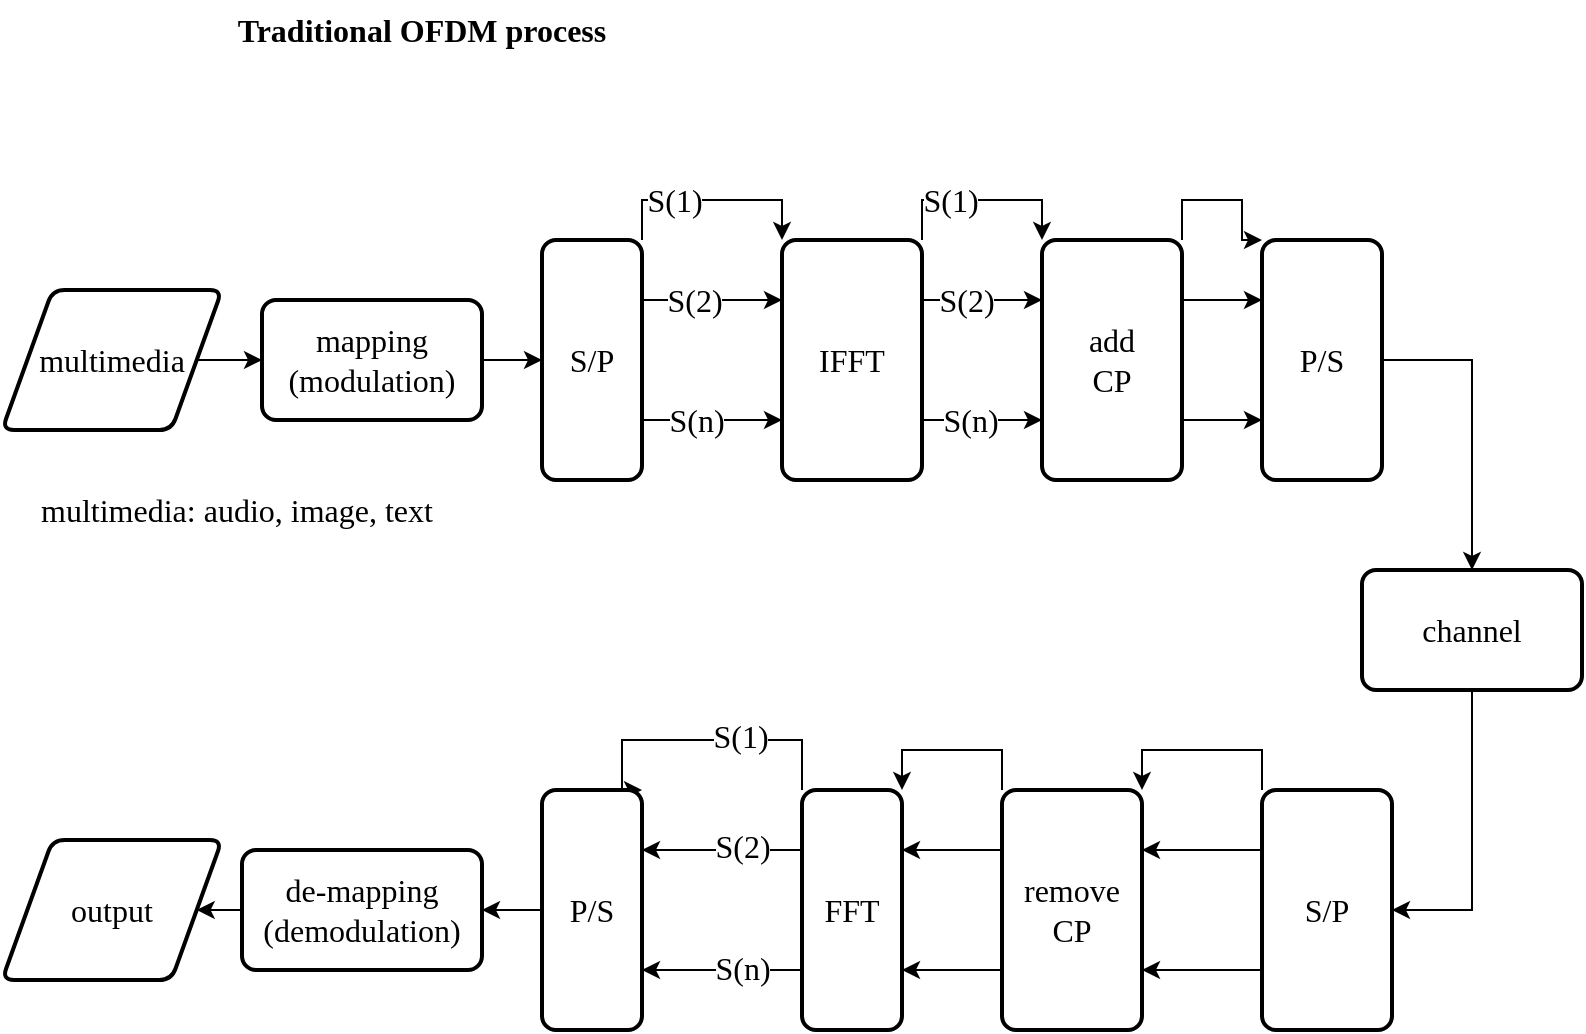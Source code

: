 <mxfile version="26.2.14" pages="10">
  <diagram name="tradOFDM" id="qTU9E4ANHA8HEx_OBcDo">
    <mxGraphModel dx="1033" dy="687" grid="1" gridSize="10" guides="1" tooltips="1" connect="1" arrows="1" fold="1" page="1" pageScale="1" pageWidth="850" pageHeight="1100" math="0" shadow="0">
      <root>
        <mxCell id="0" />
        <mxCell id="1" parent="0" />
        <mxCell id="RBl2X8r-nXLdk-oL6XRW-4" style="edgeStyle=orthogonalEdgeStyle;rounded=0;orthogonalLoop=1;jettySize=auto;html=1;exitX=1;exitY=0.5;exitDx=0;exitDy=0;entryX=0;entryY=0.5;entryDx=0;entryDy=0;fontFamily=Times New Roman;fontSize=16;" parent="1" source="RBl2X8r-nXLdk-oL6XRW-2" target="RBl2X8r-nXLdk-oL6XRW-3" edge="1">
          <mxGeometry relative="1" as="geometry" />
        </mxCell>
        <mxCell id="RBl2X8r-nXLdk-oL6XRW-2" value="&lt;div&gt;&lt;span style=&quot;background-color: transparent; color: light-dark(rgb(0, 0, 0), rgb(255, 255, 255));&quot;&gt;multimedia&lt;/span&gt;&lt;/div&gt;" style="shape=parallelogram;html=1;strokeWidth=2;perimeter=parallelogramPerimeter;whiteSpace=wrap;rounded=1;arcSize=12;size=0.23;fontSize=16;fontFamily=Times New Roman;" parent="1" vertex="1">
          <mxGeometry x="40" y="185" width="110" height="70" as="geometry" />
        </mxCell>
        <mxCell id="RBl2X8r-nXLdk-oL6XRW-6" style="edgeStyle=orthogonalEdgeStyle;rounded=0;orthogonalLoop=1;jettySize=auto;html=1;entryX=0;entryY=0.5;entryDx=0;entryDy=0;fontFamily=Times New Roman;fontSize=16;exitX=1;exitY=0.5;exitDx=0;exitDy=0;" parent="1" source="RBl2X8r-nXLdk-oL6XRW-3" target="RBl2X8r-nXLdk-oL6XRW-5" edge="1">
          <mxGeometry relative="1" as="geometry">
            <mxPoint x="300" y="310" as="sourcePoint" />
          </mxGeometry>
        </mxCell>
        <mxCell id="RBl2X8r-nXLdk-oL6XRW-3" value="mapping&lt;div&gt;(modulation)&lt;/div&gt;" style="rounded=1;whiteSpace=wrap;html=1;absoluteArcSize=1;arcSize=14;strokeWidth=2;fontSize=16;fontFamily=Times New Roman;" parent="1" vertex="1">
          <mxGeometry x="170" y="190" width="110" height="60" as="geometry" />
        </mxCell>
        <mxCell id="RBl2X8r-nXLdk-oL6XRW-14" style="edgeStyle=orthogonalEdgeStyle;rounded=0;orthogonalLoop=1;jettySize=auto;html=1;exitX=1;exitY=0.25;exitDx=0;exitDy=0;entryX=0;entryY=0.25;entryDx=0;entryDy=0;fontFamily=Times New Roman;fontSize=16;" parent="1" source="RBl2X8r-nXLdk-oL6XRW-5" target="RBl2X8r-nXLdk-oL6XRW-13" edge="1">
          <mxGeometry relative="1" as="geometry" />
        </mxCell>
        <mxCell id="RBl2X8r-nXLdk-oL6XRW-19" value="&lt;font&gt;S(2)&lt;/font&gt;" style="edgeLabel;html=1;align=center;verticalAlign=middle;resizable=0;points=[];fontFamily=Times New Roman;fontSize=16;" parent="RBl2X8r-nXLdk-oL6XRW-14" vertex="1" connectable="0">
          <mxGeometry x="-0.21" relative="1" as="geometry">
            <mxPoint x="-2" as="offset" />
          </mxGeometry>
        </mxCell>
        <mxCell id="RBl2X8r-nXLdk-oL6XRW-15" style="edgeStyle=orthogonalEdgeStyle;rounded=0;orthogonalLoop=1;jettySize=auto;html=1;exitX=1;exitY=0;exitDx=0;exitDy=0;entryX=0;entryY=0;entryDx=0;entryDy=0;fontFamily=Times New Roman;fontSize=16;" parent="1" source="RBl2X8r-nXLdk-oL6XRW-5" target="RBl2X8r-nXLdk-oL6XRW-13" edge="1">
          <mxGeometry relative="1" as="geometry">
            <Array as="points">
              <mxPoint x="360" y="140" />
              <mxPoint x="430" y="140" />
            </Array>
          </mxGeometry>
        </mxCell>
        <mxCell id="RBl2X8r-nXLdk-oL6XRW-17" value="&lt;font&gt;S(1)&lt;/font&gt;" style="edgeLabel;html=1;align=center;verticalAlign=middle;resizable=0;points=[];fontFamily=Times New Roman;fontSize=16;" parent="RBl2X8r-nXLdk-oL6XRW-15" vertex="1" connectable="0">
          <mxGeometry x="-0.6" y="1" relative="1" as="geometry">
            <mxPoint x="14" y="1" as="offset" />
          </mxGeometry>
        </mxCell>
        <mxCell id="RBl2X8r-nXLdk-oL6XRW-16" style="edgeStyle=orthogonalEdgeStyle;rounded=0;orthogonalLoop=1;jettySize=auto;html=1;exitX=1;exitY=0.75;exitDx=0;exitDy=0;entryX=0;entryY=0.75;entryDx=0;entryDy=0;fontFamily=Times New Roman;fontSize=16;" parent="1" source="RBl2X8r-nXLdk-oL6XRW-5" target="RBl2X8r-nXLdk-oL6XRW-13" edge="1">
          <mxGeometry relative="1" as="geometry" />
        </mxCell>
        <mxCell id="RBl2X8r-nXLdk-oL6XRW-20" value="S(n)" style="edgeLabel;html=1;align=center;verticalAlign=middle;resizable=0;points=[];fontSize=16;fontFamily=Times New Roman;" parent="RBl2X8r-nXLdk-oL6XRW-16" vertex="1" connectable="0">
          <mxGeometry x="-0.4" relative="1" as="geometry">
            <mxPoint x="6" as="offset" />
          </mxGeometry>
        </mxCell>
        <mxCell id="RBl2X8r-nXLdk-oL6XRW-5" value="S/P" style="rounded=1;whiteSpace=wrap;html=1;absoluteArcSize=1;arcSize=14;strokeWidth=2;fontSize=16;fontFamily=Times New Roman;" parent="1" vertex="1">
          <mxGeometry x="310" y="160" width="50" height="120" as="geometry" />
        </mxCell>
        <mxCell id="RBl2X8r-nXLdk-oL6XRW-13" value="IFFT" style="rounded=1;whiteSpace=wrap;html=1;absoluteArcSize=1;arcSize=14;strokeWidth=2;fontSize=16;fontFamily=Times New Roman;" parent="1" vertex="1">
          <mxGeometry x="430" y="160" width="70" height="120" as="geometry" />
        </mxCell>
        <mxCell id="RBl2X8r-nXLdk-oL6XRW-26" style="edgeStyle=orthogonalEdgeStyle;rounded=0;orthogonalLoop=1;jettySize=auto;html=1;exitX=0.5;exitY=1;exitDx=0;exitDy=0;entryX=1;entryY=0.5;entryDx=0;entryDy=0;fontFamily=Times New Roman;fontSize=16;" parent="1" source="RBl2X8r-nXLdk-oL6XRW-23" target="-2vYvEhh35MdCGSL4n_s-16" edge="1">
          <mxGeometry relative="1" as="geometry">
            <mxPoint x="775" y="435" as="targetPoint" />
          </mxGeometry>
        </mxCell>
        <mxCell id="RBl2X8r-nXLdk-oL6XRW-23" value="channel" style="rounded=1;whiteSpace=wrap;html=1;absoluteArcSize=1;arcSize=14;strokeWidth=2;fontSize=16;fontFamily=Times New Roman;" parent="1" vertex="1">
          <mxGeometry x="720" y="325" width="110" height="60" as="geometry" />
        </mxCell>
        <mxCell id="RBl2X8r-nXLdk-oL6XRW-30" style="edgeStyle=orthogonalEdgeStyle;rounded=0;orthogonalLoop=1;jettySize=auto;html=1;exitX=0;exitY=0;exitDx=0;exitDy=0;entryX=1;entryY=0;entryDx=0;entryDy=0;fontFamily=Times New Roman;fontSize=16;" parent="1" source="RBl2X8r-nXLdk-oL6XRW-27" target="RBl2X8r-nXLdk-oL6XRW-29" edge="1">
          <mxGeometry relative="1" as="geometry">
            <Array as="points">
              <mxPoint x="440" y="410" />
              <mxPoint x="350" y="410" />
            </Array>
          </mxGeometry>
        </mxCell>
        <mxCell id="RBl2X8r-nXLdk-oL6XRW-33" value="&lt;font&gt;S(1)&lt;/font&gt;" style="edgeLabel;html=1;align=center;verticalAlign=middle;resizable=0;points=[];fontSize=16;fontFamily=Times New Roman;" parent="RBl2X8r-nXLdk-oL6XRW-30" vertex="1" connectable="0">
          <mxGeometry x="-0.25" y="-2" relative="1" as="geometry">
            <mxPoint as="offset" />
          </mxGeometry>
        </mxCell>
        <mxCell id="RBl2X8r-nXLdk-oL6XRW-31" style="edgeStyle=orthogonalEdgeStyle;rounded=0;orthogonalLoop=1;jettySize=auto;html=1;exitX=0;exitY=0.25;exitDx=0;exitDy=0;entryX=1;entryY=0.25;entryDx=0;entryDy=0;fontFamily=Times New Roman;fontSize=16;" parent="1" source="RBl2X8r-nXLdk-oL6XRW-27" target="RBl2X8r-nXLdk-oL6XRW-29" edge="1">
          <mxGeometry relative="1" as="geometry" />
        </mxCell>
        <mxCell id="RBl2X8r-nXLdk-oL6XRW-34" value="&lt;font&gt;S(2)&lt;/font&gt;" style="edgeLabel;html=1;align=center;verticalAlign=middle;resizable=0;points=[];fontFamily=Times New Roman;fontSize=16;" parent="RBl2X8r-nXLdk-oL6XRW-31" vertex="1" connectable="0">
          <mxGeometry x="-0.221" y="-2" relative="1" as="geometry">
            <mxPoint x="1" as="offset" />
          </mxGeometry>
        </mxCell>
        <mxCell id="RBl2X8r-nXLdk-oL6XRW-32" style="edgeStyle=orthogonalEdgeStyle;rounded=0;orthogonalLoop=1;jettySize=auto;html=1;exitX=0;exitY=0.75;exitDx=0;exitDy=0;entryX=1;entryY=0.75;entryDx=0;entryDy=0;fontFamily=Times New Roman;fontSize=16;" parent="1" source="RBl2X8r-nXLdk-oL6XRW-27" target="RBl2X8r-nXLdk-oL6XRW-29" edge="1">
          <mxGeometry relative="1" as="geometry" />
        </mxCell>
        <mxCell id="RBl2X8r-nXLdk-oL6XRW-37" value="&lt;font&gt;S(n)&lt;/font&gt;" style="edgeLabel;html=1;align=center;verticalAlign=middle;resizable=0;points=[];fontFamily=Times New Roman;fontSize=16;" parent="RBl2X8r-nXLdk-oL6XRW-32" vertex="1" connectable="0">
          <mxGeometry x="-0.293" y="-1" relative="1" as="geometry">
            <mxPoint x="-2" as="offset" />
          </mxGeometry>
        </mxCell>
        <mxCell id="RBl2X8r-nXLdk-oL6XRW-27" value="FFT" style="rounded=1;whiteSpace=wrap;html=1;absoluteArcSize=1;arcSize=14;strokeWidth=2;fontSize=16;fontFamily=Times New Roman;" parent="1" vertex="1">
          <mxGeometry x="440" y="435" width="50" height="120" as="geometry" />
        </mxCell>
        <mxCell id="RBl2X8r-nXLdk-oL6XRW-40" style="edgeStyle=orthogonalEdgeStyle;rounded=0;orthogonalLoop=1;jettySize=auto;html=1;exitX=0;exitY=0.5;exitDx=0;exitDy=0;entryX=1;entryY=0.5;entryDx=0;entryDy=0;fontFamily=Times New Roman;fontSize=16;" parent="1" source="RBl2X8r-nXLdk-oL6XRW-29" target="RBl2X8r-nXLdk-oL6XRW-39" edge="1">
          <mxGeometry relative="1" as="geometry" />
        </mxCell>
        <mxCell id="RBl2X8r-nXLdk-oL6XRW-29" value="P/S" style="rounded=1;whiteSpace=wrap;html=1;absoluteArcSize=1;arcSize=14;strokeWidth=2;fontSize=16;fontFamily=Times New Roman;" parent="1" vertex="1">
          <mxGeometry x="310" y="435" width="50" height="120" as="geometry" />
        </mxCell>
        <mxCell id="RBl2X8r-nXLdk-oL6XRW-41" style="edgeStyle=orthogonalEdgeStyle;rounded=0;orthogonalLoop=1;jettySize=auto;html=1;exitX=0;exitY=0.5;exitDx=0;exitDy=0;entryX=1;entryY=0.5;entryDx=0;entryDy=0;fontFamily=Times New Roman;fontSize=16;" parent="1" source="RBl2X8r-nXLdk-oL6XRW-39" target="RBl2X8r-nXLdk-oL6XRW-42" edge="1">
          <mxGeometry relative="1" as="geometry">
            <mxPoint x="220" y="495" as="targetPoint" />
          </mxGeometry>
        </mxCell>
        <mxCell id="RBl2X8r-nXLdk-oL6XRW-39" value="de-mapping&lt;div&gt;(demodulation)&lt;/div&gt;" style="rounded=1;whiteSpace=wrap;html=1;absoluteArcSize=1;arcSize=14;strokeWidth=2;fontSize=16;fontFamily=Times New Roman;" parent="1" vertex="1">
          <mxGeometry x="160" y="465" width="120" height="60" as="geometry" />
        </mxCell>
        <mxCell id="RBl2X8r-nXLdk-oL6XRW-42" value="&lt;div&gt;output&lt;/div&gt;" style="shape=parallelogram;html=1;strokeWidth=2;perimeter=parallelogramPerimeter;whiteSpace=wrap;rounded=1;arcSize=12;size=0.23;fontSize=16;fontFamily=Times New Roman;" parent="1" vertex="1">
          <mxGeometry x="40" y="460" width="110" height="70" as="geometry" />
        </mxCell>
        <mxCell id="RBl2X8r-nXLdk-oL6XRW-43" value="Traditional OFDM process" style="text;html=1;align=center;verticalAlign=middle;whiteSpace=wrap;rounded=0;fontSize=16;fontStyle=1;fontFamily=Times New Roman;" parent="1" vertex="1">
          <mxGeometry x="40" y="40" width="420" height="30" as="geometry" />
        </mxCell>
        <mxCell id="-2vYvEhh35MdCGSL4n_s-1" style="edgeStyle=orthogonalEdgeStyle;rounded=0;orthogonalLoop=1;jettySize=auto;html=1;exitX=1;exitY=0.25;exitDx=0;exitDy=0;entryX=0;entryY=0.25;entryDx=0;entryDy=0;fontFamily=Times New Roman;fontSize=16;" edge="1" parent="1" target="-2vYvEhh35MdCGSL4n_s-7" source="RBl2X8r-nXLdk-oL6XRW-13">
          <mxGeometry relative="1" as="geometry">
            <mxPoint x="590" y="190" as="sourcePoint" />
          </mxGeometry>
        </mxCell>
        <mxCell id="-2vYvEhh35MdCGSL4n_s-2" value="&lt;font&gt;S(2)&lt;/font&gt;" style="edgeLabel;html=1;align=center;verticalAlign=middle;resizable=0;points=[];fontFamily=Times New Roman;fontSize=16;" vertex="1" connectable="0" parent="-2vYvEhh35MdCGSL4n_s-1">
          <mxGeometry x="-0.21" relative="1" as="geometry">
            <mxPoint x="-2" as="offset" />
          </mxGeometry>
        </mxCell>
        <mxCell id="-2vYvEhh35MdCGSL4n_s-3" style="edgeStyle=orthogonalEdgeStyle;rounded=0;orthogonalLoop=1;jettySize=auto;html=1;exitX=1;exitY=0;exitDx=0;exitDy=0;entryX=0;entryY=0;entryDx=0;entryDy=0;fontFamily=Times New Roman;fontSize=16;" edge="1" parent="1" target="-2vYvEhh35MdCGSL4n_s-7" source="RBl2X8r-nXLdk-oL6XRW-13">
          <mxGeometry relative="1" as="geometry">
            <Array as="points" />
            <mxPoint x="590" y="160" as="sourcePoint" />
          </mxGeometry>
        </mxCell>
        <mxCell id="-2vYvEhh35MdCGSL4n_s-4" value="&lt;font&gt;S(1)&lt;/font&gt;" style="edgeLabel;html=1;align=center;verticalAlign=middle;resizable=0;points=[];fontFamily=Times New Roman;fontSize=16;" vertex="1" connectable="0" parent="-2vYvEhh35MdCGSL4n_s-3">
          <mxGeometry x="-0.6" y="1" relative="1" as="geometry">
            <mxPoint x="14" y="1" as="offset" />
          </mxGeometry>
        </mxCell>
        <mxCell id="-2vYvEhh35MdCGSL4n_s-5" style="edgeStyle=orthogonalEdgeStyle;rounded=0;orthogonalLoop=1;jettySize=auto;html=1;exitX=1;exitY=0.75;exitDx=0;exitDy=0;entryX=0;entryY=0.75;entryDx=0;entryDy=0;fontFamily=Times New Roman;fontSize=16;" edge="1" parent="1" target="-2vYvEhh35MdCGSL4n_s-7" source="RBl2X8r-nXLdk-oL6XRW-13">
          <mxGeometry relative="1" as="geometry">
            <mxPoint x="590" y="250" as="sourcePoint" />
          </mxGeometry>
        </mxCell>
        <mxCell id="-2vYvEhh35MdCGSL4n_s-6" value="S(n)" style="edgeLabel;html=1;align=center;verticalAlign=middle;resizable=0;points=[];fontSize=16;fontFamily=Times New Roman;" vertex="1" connectable="0" parent="-2vYvEhh35MdCGSL4n_s-5">
          <mxGeometry x="-0.4" relative="1" as="geometry">
            <mxPoint x="6" as="offset" />
          </mxGeometry>
        </mxCell>
        <mxCell id="gcA7Mem4xiofWUG1CKT4-1" style="edgeStyle=orthogonalEdgeStyle;rounded=0;orthogonalLoop=1;jettySize=auto;html=1;exitX=1;exitY=0.25;exitDx=0;exitDy=0;entryX=0;entryY=0.25;entryDx=0;entryDy=0;" edge="1" parent="1" source="-2vYvEhh35MdCGSL4n_s-7" target="-2vYvEhh35MdCGSL4n_s-8">
          <mxGeometry relative="1" as="geometry" />
        </mxCell>
        <mxCell id="gcA7Mem4xiofWUG1CKT4-2" style="edgeStyle=orthogonalEdgeStyle;rounded=0;orthogonalLoop=1;jettySize=auto;html=1;exitX=1;exitY=0;exitDx=0;exitDy=0;entryX=0;entryY=0;entryDx=0;entryDy=0;" edge="1" parent="1" source="-2vYvEhh35MdCGSL4n_s-7" target="-2vYvEhh35MdCGSL4n_s-8">
          <mxGeometry relative="1" as="geometry">
            <Array as="points">
              <mxPoint x="630" y="140" />
              <mxPoint x="660" y="140" />
            </Array>
          </mxGeometry>
        </mxCell>
        <mxCell id="gcA7Mem4xiofWUG1CKT4-3" style="edgeStyle=orthogonalEdgeStyle;rounded=0;orthogonalLoop=1;jettySize=auto;html=1;exitX=1;exitY=0.75;exitDx=0;exitDy=0;entryX=0;entryY=0.75;entryDx=0;entryDy=0;" edge="1" parent="1" source="-2vYvEhh35MdCGSL4n_s-7" target="-2vYvEhh35MdCGSL4n_s-8">
          <mxGeometry relative="1" as="geometry" />
        </mxCell>
        <mxCell id="-2vYvEhh35MdCGSL4n_s-7" value="add&lt;div&gt;CP&lt;/div&gt;" style="rounded=1;whiteSpace=wrap;html=1;absoluteArcSize=1;arcSize=14;strokeWidth=2;fontSize=16;fontFamily=Times New Roman;" vertex="1" parent="1">
          <mxGeometry x="560" y="160" width="70" height="120" as="geometry" />
        </mxCell>
        <mxCell id="-2vYvEhh35MdCGSL4n_s-10" style="edgeStyle=orthogonalEdgeStyle;rounded=0;orthogonalLoop=1;jettySize=auto;html=1;exitX=1;exitY=0.5;exitDx=0;exitDy=0;entryX=0.5;entryY=0;entryDx=0;entryDy=0;" edge="1" parent="1" source="-2vYvEhh35MdCGSL4n_s-8" target="RBl2X8r-nXLdk-oL6XRW-23">
          <mxGeometry relative="1" as="geometry">
            <mxPoint x="740" y="220" as="targetPoint" />
          </mxGeometry>
        </mxCell>
        <mxCell id="-2vYvEhh35MdCGSL4n_s-8" value="P/S" style="rounded=1;whiteSpace=wrap;html=1;absoluteArcSize=1;arcSize=14;strokeWidth=2;fontSize=16;fontFamily=Times New Roman;" vertex="1" parent="1">
          <mxGeometry x="670" y="160" width="60" height="120" as="geometry" />
        </mxCell>
        <mxCell id="-2vYvEhh35MdCGSL4n_s-11" value="multimedia: audio, image, text" style="text;html=1;align=center;verticalAlign=middle;whiteSpace=wrap;rounded=0;fontFamily=Times New Roman;fontSize=16;" vertex="1" parent="1">
          <mxGeometry x="40" y="280" width="235" height="30" as="geometry" />
        </mxCell>
        <mxCell id="-2vYvEhh35MdCGSL4n_s-13" style="edgeStyle=orthogonalEdgeStyle;rounded=0;orthogonalLoop=1;jettySize=auto;html=1;exitX=0;exitY=0;exitDx=0;exitDy=0;entryX=1;entryY=0;entryDx=0;entryDy=0;" edge="1" parent="1" source="-2vYvEhh35MdCGSL4n_s-12" target="RBl2X8r-nXLdk-oL6XRW-27">
          <mxGeometry relative="1" as="geometry" />
        </mxCell>
        <mxCell id="-2vYvEhh35MdCGSL4n_s-14" style="edgeStyle=orthogonalEdgeStyle;rounded=0;orthogonalLoop=1;jettySize=auto;html=1;exitX=0;exitY=0.25;exitDx=0;exitDy=0;entryX=1;entryY=0.25;entryDx=0;entryDy=0;" edge="1" parent="1" source="-2vYvEhh35MdCGSL4n_s-12" target="RBl2X8r-nXLdk-oL6XRW-27">
          <mxGeometry relative="1" as="geometry" />
        </mxCell>
        <mxCell id="-2vYvEhh35MdCGSL4n_s-15" style="edgeStyle=orthogonalEdgeStyle;rounded=0;orthogonalLoop=1;jettySize=auto;html=1;exitX=0;exitY=0.75;exitDx=0;exitDy=0;entryX=1;entryY=0.75;entryDx=0;entryDy=0;" edge="1" parent="1" source="-2vYvEhh35MdCGSL4n_s-12" target="RBl2X8r-nXLdk-oL6XRW-27">
          <mxGeometry relative="1" as="geometry" />
        </mxCell>
        <mxCell id="-2vYvEhh35MdCGSL4n_s-12" value="remove&lt;div&gt;CP&lt;/div&gt;" style="rounded=1;whiteSpace=wrap;html=1;absoluteArcSize=1;arcSize=14;strokeWidth=2;fontSize=16;fontFamily=Times New Roman;" vertex="1" parent="1">
          <mxGeometry x="540" y="435" width="70" height="120" as="geometry" />
        </mxCell>
        <mxCell id="gcA7Mem4xiofWUG1CKT4-4" style="edgeStyle=orthogonalEdgeStyle;rounded=0;orthogonalLoop=1;jettySize=auto;html=1;exitX=0;exitY=0.25;exitDx=0;exitDy=0;entryX=1;entryY=0.25;entryDx=0;entryDy=0;" edge="1" parent="1" source="-2vYvEhh35MdCGSL4n_s-16" target="-2vYvEhh35MdCGSL4n_s-12">
          <mxGeometry relative="1" as="geometry" />
        </mxCell>
        <mxCell id="gcA7Mem4xiofWUG1CKT4-5" style="edgeStyle=orthogonalEdgeStyle;rounded=0;orthogonalLoop=1;jettySize=auto;html=1;exitX=0;exitY=0.75;exitDx=0;exitDy=0;entryX=1;entryY=0.75;entryDx=0;entryDy=0;" edge="1" parent="1" source="-2vYvEhh35MdCGSL4n_s-16" target="-2vYvEhh35MdCGSL4n_s-12">
          <mxGeometry relative="1" as="geometry" />
        </mxCell>
        <mxCell id="gcA7Mem4xiofWUG1CKT4-6" style="edgeStyle=orthogonalEdgeStyle;rounded=0;orthogonalLoop=1;jettySize=auto;html=1;exitX=0;exitY=0;exitDx=0;exitDy=0;entryX=1;entryY=0;entryDx=0;entryDy=0;" edge="1" parent="1" source="-2vYvEhh35MdCGSL4n_s-16" target="-2vYvEhh35MdCGSL4n_s-12">
          <mxGeometry relative="1" as="geometry" />
        </mxCell>
        <mxCell id="-2vYvEhh35MdCGSL4n_s-16" value="S/P" style="rounded=1;whiteSpace=wrap;html=1;absoluteArcSize=1;arcSize=14;strokeWidth=2;fontSize=16;fontFamily=Times New Roman;" vertex="1" parent="1">
          <mxGeometry x="670" y="435" width="65" height="120" as="geometry" />
        </mxCell>
      </root>
    </mxGraphModel>
  </diagram>
  <diagram id="vSHGNrdV5dEN2Mvy2Sy6" name="RS-OFDM">
    <mxGraphModel dx="878" dy="584" grid="1" gridSize="10" guides="1" tooltips="1" connect="1" arrows="1" fold="1" page="1" pageScale="1" pageWidth="850" pageHeight="1100" math="0" shadow="0">
      <root>
        <mxCell id="0" />
        <mxCell id="1" parent="0" />
        <mxCell id="o23expfCvC5PyByfokQx-34" style="edgeStyle=orthogonalEdgeStyle;rounded=0;orthogonalLoop=1;jettySize=auto;html=1;exitX=1;exitY=0.5;exitDx=0;exitDy=0;entryX=0;entryY=0.5;entryDx=0;entryDy=0;fontSize=18;" parent="1" source="o23expfCvC5PyByfokQx-2" target="o23expfCvC5PyByfokQx-4" edge="1">
          <mxGeometry relative="1" as="geometry" />
        </mxCell>
        <mxCell id="o23expfCvC5PyByfokQx-2" value="&lt;div&gt;input&lt;/div&gt;Image and&amp;nbsp;&lt;span style=&quot;background-color: transparent; color: light-dark(rgb(0, 0, 0), rgb(255, 255, 255));&quot;&gt;Text&lt;/span&gt;&lt;div&gt;+ Video&lt;/div&gt;" style="shape=parallelogram;html=1;strokeWidth=2;perimeter=parallelogramPerimeter;whiteSpace=wrap;rounded=1;arcSize=12;size=0.23;fontSize=18;" parent="1" vertex="1">
          <mxGeometry x="60" y="185" width="180" height="70" as="geometry" />
        </mxCell>
        <mxCell id="o23expfCvC5PyByfokQx-35" style="edgeStyle=orthogonalEdgeStyle;rounded=0;orthogonalLoop=1;jettySize=auto;html=1;exitX=1;exitY=0.5;exitDx=0;exitDy=0;entryX=0;entryY=0.5;entryDx=0;entryDy=0;fontSize=18;" parent="1" source="o23expfCvC5PyByfokQx-4" target="o23expfCvC5PyByfokQx-33" edge="1">
          <mxGeometry relative="1" as="geometry" />
        </mxCell>
        <mxCell id="o23expfCvC5PyByfokQx-4" value="&lt;div&gt;FEC&lt;/div&gt;&lt;div&gt;Reed Solomon&lt;/div&gt;&lt;div&gt;code&lt;/div&gt;" style="rounded=1;whiteSpace=wrap;html=1;absoluteArcSize=1;arcSize=14;strokeWidth=2;fontSize=18;" parent="1" vertex="1">
          <mxGeometry x="260" y="180" width="130" height="80" as="geometry" />
        </mxCell>
        <mxCell id="o23expfCvC5PyByfokQx-6" style="edgeStyle=orthogonalEdgeStyle;rounded=0;orthogonalLoop=1;jettySize=auto;html=1;exitX=1;exitY=0.25;exitDx=0;exitDy=0;entryX=0;entryY=0.25;entryDx=0;entryDy=0;fontSize=18;" parent="1" source="o23expfCvC5PyByfokQx-12" target="o23expfCvC5PyByfokQx-14" edge="1">
          <mxGeometry relative="1" as="geometry" />
        </mxCell>
        <mxCell id="o23expfCvC5PyByfokQx-10" style="edgeStyle=orthogonalEdgeStyle;rounded=0;orthogonalLoop=1;jettySize=auto;html=1;exitX=1;exitY=0.75;exitDx=0;exitDy=0;entryX=0;entryY=0.75;entryDx=0;entryDy=0;fontSize=18;" parent="1" source="o23expfCvC5PyByfokQx-12" target="o23expfCvC5PyByfokQx-14" edge="1">
          <mxGeometry relative="1" as="geometry" />
        </mxCell>
        <mxCell id="o23expfCvC5PyByfokQx-56" style="edgeStyle=orthogonalEdgeStyle;rounded=0;orthogonalLoop=1;jettySize=auto;html=1;exitX=1;exitY=0;exitDx=0;exitDy=0;entryX=0;entryY=0;entryDx=0;entryDy=0;fontSize=18;" parent="1" source="o23expfCvC5PyByfokQx-12" target="o23expfCvC5PyByfokQx-14" edge="1">
          <mxGeometry relative="1" as="geometry">
            <Array as="points">
              <mxPoint x="150" y="320" />
              <mxPoint x="150" y="320" />
            </Array>
          </mxGeometry>
        </mxCell>
        <mxCell id="o23expfCvC5PyByfokQx-12" value="S/P" style="rounded=1;whiteSpace=wrap;html=1;absoluteArcSize=1;arcSize=14;strokeWidth=2;fontSize=18;" parent="1" vertex="1">
          <mxGeometry x="60" y="320" width="60" height="120" as="geometry" />
        </mxCell>
        <mxCell id="o23expfCvC5PyByfokQx-14" value="IFFT" style="rounded=1;whiteSpace=wrap;html=1;absoluteArcSize=1;arcSize=14;strokeWidth=2;fontSize=18;" parent="1" vertex="1">
          <mxGeometry x="170" y="320" width="60" height="120" as="geometry" />
        </mxCell>
        <mxCell id="o23expfCvC5PyByfokQx-59" style="edgeStyle=orthogonalEdgeStyle;rounded=0;orthogonalLoop=1;jettySize=auto;html=1;exitX=1;exitY=0.5;exitDx=0;exitDy=0;entryX=0;entryY=0.5;entryDx=0;entryDy=0;" parent="1" source="o23expfCvC5PyByfokQx-18" target="o23expfCvC5PyByfokQx-20" edge="1">
          <mxGeometry relative="1" as="geometry" />
        </mxCell>
        <mxCell id="o23expfCvC5PyByfokQx-18" value="AWGN&lt;div&gt;channel&lt;/div&gt;" style="rounded=1;whiteSpace=wrap;html=1;absoluteArcSize=1;arcSize=14;strokeWidth=2;fontSize=18;" parent="1" vertex="1">
          <mxGeometry x="450" y="350" width="110" height="60" as="geometry" />
        </mxCell>
        <mxCell id="o23expfCvC5PyByfokQx-60" style="edgeStyle=orthogonalEdgeStyle;rounded=0;orthogonalLoop=1;jettySize=auto;html=1;exitX=1;exitY=0;exitDx=0;exitDy=0;entryX=0;entryY=0;entryDx=0;entryDy=0;" parent="1" source="o23expfCvC5PyByfokQx-20" target="o23expfCvC5PyByfokQx-27" edge="1">
          <mxGeometry relative="1" as="geometry">
            <Array as="points">
              <mxPoint x="150" y="510" />
              <mxPoint x="150" y="510" />
            </Array>
          </mxGeometry>
        </mxCell>
        <mxCell id="o23expfCvC5PyByfokQx-61" style="edgeStyle=orthogonalEdgeStyle;rounded=0;orthogonalLoop=1;jettySize=auto;html=1;exitX=1;exitY=0.25;exitDx=0;exitDy=0;entryX=0;entryY=0.25;entryDx=0;entryDy=0;" parent="1" source="o23expfCvC5PyByfokQx-20" target="o23expfCvC5PyByfokQx-27" edge="1">
          <mxGeometry relative="1" as="geometry" />
        </mxCell>
        <mxCell id="o23expfCvC5PyByfokQx-62" style="edgeStyle=orthogonalEdgeStyle;rounded=0;orthogonalLoop=1;jettySize=auto;html=1;exitX=1;exitY=0.75;exitDx=0;exitDy=0;entryX=0;entryY=0.75;entryDx=0;entryDy=0;" parent="1" source="o23expfCvC5PyByfokQx-20" target="o23expfCvC5PyByfokQx-27" edge="1">
          <mxGeometry relative="1" as="geometry" />
        </mxCell>
        <mxCell id="o23expfCvC5PyByfokQx-20" value="P/S" style="rounded=1;whiteSpace=wrap;html=1;absoluteArcSize=1;arcSize=14;strokeWidth=2;fontSize=18;" parent="1" vertex="1">
          <mxGeometry x="55" y="510" width="70" height="120" as="geometry" />
        </mxCell>
        <mxCell id="o23expfCvC5PyByfokQx-63" style="edgeStyle=orthogonalEdgeStyle;rounded=0;orthogonalLoop=1;jettySize=auto;html=1;exitX=1;exitY=0.5;exitDx=0;exitDy=0;entryX=0;entryY=0.5;entryDx=0;entryDy=0;" parent="1" source="o23expfCvC5PyByfokQx-27" target="o23expfCvC5PyByfokQx-29" edge="1">
          <mxGeometry relative="1" as="geometry" />
        </mxCell>
        <mxCell id="o23expfCvC5PyByfokQx-27" value="FFT" style="rounded=1;whiteSpace=wrap;html=1;absoluteArcSize=1;arcSize=14;strokeWidth=2;fontSize=18;" parent="1" vertex="1">
          <mxGeometry x="165" y="510" width="70" height="120" as="geometry" />
        </mxCell>
        <mxCell id="o23expfCvC5PyByfokQx-64" style="edgeStyle=orthogonalEdgeStyle;rounded=0;orthogonalLoop=1;jettySize=auto;html=1;exitX=1;exitY=0.5;exitDx=0;exitDy=0;entryX=0;entryY=0.5;entryDx=0;entryDy=0;" parent="1" source="o23expfCvC5PyByfokQx-29" target="o23expfCvC5PyByfokQx-31" edge="1">
          <mxGeometry relative="1" as="geometry" />
        </mxCell>
        <mxCell id="o23expfCvC5PyByfokQx-29" value="S/P" style="rounded=1;whiteSpace=wrap;html=1;absoluteArcSize=1;arcSize=14;strokeWidth=2;fontSize=18;" parent="1" vertex="1">
          <mxGeometry x="275" y="510" width="70" height="120" as="geometry" />
        </mxCell>
        <mxCell id="o23expfCvC5PyByfokQx-66" style="edgeStyle=orthogonalEdgeStyle;rounded=0;orthogonalLoop=1;jettySize=auto;html=1;exitX=1;exitY=0.5;exitDx=0;exitDy=0;entryX=0;entryY=0.5;entryDx=0;entryDy=0;" parent="1" source="o23expfCvC5PyByfokQx-31" target="o23expfCvC5PyByfokQx-65" edge="1">
          <mxGeometry relative="1" as="geometry" />
        </mxCell>
        <mxCell id="o23expfCvC5PyByfokQx-31" value="demodulation" style="rounded=1;whiteSpace=wrap;html=1;absoluteArcSize=1;arcSize=14;strokeWidth=2;fontSize=18;" parent="1" vertex="1">
          <mxGeometry x="380" y="540" width="140" height="60" as="geometry" />
        </mxCell>
        <mxCell id="o23expfCvC5PyByfokQx-32" value="&lt;div&gt;output&lt;/div&gt;" style="shape=parallelogram;html=1;strokeWidth=2;perimeter=parallelogramPerimeter;whiteSpace=wrap;rounded=1;arcSize=12;size=0.23;fontSize=18;" parent="1" vertex="1">
          <mxGeometry x="690" y="535" width="130" height="70" as="geometry" />
        </mxCell>
        <mxCell id="o23expfCvC5PyByfokQx-36" style="edgeStyle=orthogonalEdgeStyle;rounded=0;orthogonalLoop=1;jettySize=auto;html=1;exitX=1;exitY=0.5;exitDx=0;exitDy=0;entryX=0;entryY=0.5;entryDx=0;entryDy=0;fontSize=18;" parent="1" source="o23expfCvC5PyByfokQx-33" target="o23expfCvC5PyByfokQx-12" edge="1">
          <mxGeometry relative="1" as="geometry" />
        </mxCell>
        <mxCell id="o23expfCvC5PyByfokQx-33" value="&lt;div&gt;modulations&lt;/div&gt;&lt;div&gt;BPSK, 16-PSK,&lt;/div&gt;&lt;div&gt;16-QAM, 64-QAM&lt;/div&gt;" style="rounded=1;whiteSpace=wrap;html=1;absoluteArcSize=1;arcSize=14;strokeWidth=2;fontSize=18;" parent="1" vertex="1">
          <mxGeometry x="425" y="180" width="175" height="80" as="geometry" />
        </mxCell>
        <mxCell id="o23expfCvC5PyByfokQx-52" style="edgeStyle=orthogonalEdgeStyle;rounded=0;orthogonalLoop=1;jettySize=auto;html=1;exitX=1;exitY=0.25;exitDx=0;exitDy=0;entryX=0;entryY=0.25;entryDx=0;entryDy=0;fontSize=18;" parent="1" source="o23expfCvC5PyByfokQx-14" target="o23expfCvC5PyByfokQx-55" edge="1">
          <mxGeometry relative="1" as="geometry">
            <mxPoint x="250" y="350" as="sourcePoint" />
          </mxGeometry>
        </mxCell>
        <mxCell id="o23expfCvC5PyByfokQx-53" style="edgeStyle=orthogonalEdgeStyle;rounded=0;orthogonalLoop=1;jettySize=auto;html=1;exitX=1;exitY=0.75;exitDx=0;exitDy=0;entryX=0;entryY=0.75;entryDx=0;entryDy=0;fontSize=18;" parent="1" source="o23expfCvC5PyByfokQx-14" target="o23expfCvC5PyByfokQx-55" edge="1">
          <mxGeometry relative="1" as="geometry">
            <mxPoint x="250" y="410" as="sourcePoint" />
          </mxGeometry>
        </mxCell>
        <mxCell id="o23expfCvC5PyByfokQx-54" style="edgeStyle=orthogonalEdgeStyle;rounded=0;orthogonalLoop=1;jettySize=auto;html=1;exitX=1;exitY=0;exitDx=0;exitDy=0;entryX=0;entryY=0;entryDx=0;entryDy=0;fontSize=18;" parent="1" source="o23expfCvC5PyByfokQx-14" target="o23expfCvC5PyByfokQx-55" edge="1">
          <mxGeometry relative="1" as="geometry">
            <mxPoint x="250" y="320" as="sourcePoint" />
            <Array as="points">
              <mxPoint x="280" y="320" />
              <mxPoint x="280" y="320" />
            </Array>
          </mxGeometry>
        </mxCell>
        <mxCell id="o23expfCvC5PyByfokQx-57" style="edgeStyle=orthogonalEdgeStyle;rounded=0;orthogonalLoop=1;jettySize=auto;html=1;exitX=1;exitY=0.5;exitDx=0;exitDy=0;entryX=0;entryY=0.5;entryDx=0;entryDy=0;fontSize=18;" parent="1" source="o23expfCvC5PyByfokQx-55" target="o23expfCvC5PyByfokQx-18" edge="1">
          <mxGeometry relative="1" as="geometry" />
        </mxCell>
        <mxCell id="o23expfCvC5PyByfokQx-55" value="P/S" style="rounded=1;whiteSpace=wrap;html=1;absoluteArcSize=1;arcSize=14;strokeWidth=2;fontSize=18;" parent="1" vertex="1">
          <mxGeometry x="280" y="320" width="60" height="120" as="geometry" />
        </mxCell>
        <mxCell id="o23expfCvC5PyByfokQx-67" style="edgeStyle=orthogonalEdgeStyle;rounded=0;orthogonalLoop=1;jettySize=auto;html=1;exitX=1;exitY=0.5;exitDx=0;exitDy=0;entryX=0;entryY=0.5;entryDx=0;entryDy=0;" parent="1" source="o23expfCvC5PyByfokQx-65" target="o23expfCvC5PyByfokQx-32" edge="1">
          <mxGeometry relative="1" as="geometry" />
        </mxCell>
        <mxCell id="o23expfCvC5PyByfokQx-65" value="RS decode" style="rounded=1;whiteSpace=wrap;html=1;absoluteArcSize=1;arcSize=14;strokeWidth=2;fontSize=18;" parent="1" vertex="1">
          <mxGeometry x="560" y="540" width="110" height="60" as="geometry" />
        </mxCell>
      </root>
    </mxGraphModel>
  </diagram>
  <diagram id="GKP2ZRo_Ia3cRRSpFYUM" name="LDPC-OFDM">
    <mxGraphModel dx="1254" dy="834" grid="1" gridSize="10" guides="1" tooltips="1" connect="1" arrows="1" fold="1" page="1" pageScale="1" pageWidth="1169" pageHeight="827" math="0" shadow="0">
      <root>
        <mxCell id="0" />
        <mxCell id="1" parent="0" />
        <mxCell id="YEm7jdBIQaRndRMjFjBU-37" value="" style="rounded=1;whiteSpace=wrap;html=1;absoluteArcSize=1;arcSize=14;strokeWidth=2;dashed=1;fillColor=none;fontFamily=Times New Roman;" parent="1" vertex="1">
          <mxGeometry x="860" y="80" width="120" height="410" as="geometry" />
        </mxCell>
        <mxCell id="YEm7jdBIQaRndRMjFjBU-31" value="" style="rounded=1;whiteSpace=wrap;html=1;absoluteArcSize=1;arcSize=14;strokeWidth=2;dashed=1;fillColor=none;fontFamily=Times New Roman;" parent="1" vertex="1">
          <mxGeometry x="250" y="80" width="250" height="410" as="geometry" />
        </mxCell>
        <mxCell id="YEm7jdBIQaRndRMjFjBU-33" value="" style="rounded=1;whiteSpace=wrap;html=1;absoluteArcSize=1;arcSize=14;strokeWidth=2;dashed=1;fillColor=none;fontFamily=Times New Roman;" parent="1" vertex="1">
          <mxGeometry x="510" y="80" width="340" height="410" as="geometry" />
        </mxCell>
        <mxCell id="YEm7jdBIQaRndRMjFjBU-3" style="edgeStyle=orthogonalEdgeStyle;rounded=0;orthogonalLoop=1;jettySize=auto;html=1;exitX=1;exitY=0.5;exitDx=0;exitDy=0;entryX=0;entryY=0.5;entryDx=0;entryDy=0;fontSize=16;fontFamily=Times New Roman;" parent="1" source="YEm7jdBIQaRndRMjFjBU-1" target="YEm7jdBIQaRndRMjFjBU-2" edge="1">
          <mxGeometry relative="1" as="geometry" />
        </mxCell>
        <mxCell id="YEm7jdBIQaRndRMjFjBU-1" value="&lt;div&gt;input multimedia:&lt;/div&gt;image,&amp;nbsp;&lt;span style=&quot;background-color: transparent; color: light-dark(rgb(0, 0, 0), rgb(255, 255, 255));&quot;&gt;text,&amp;nbsp;&lt;/span&gt;&lt;span style=&quot;background-color: transparent; color: light-dark(rgb(0, 0, 0), rgb(255, 255, 255));&quot;&gt;audio&lt;/span&gt;" style="shape=parallelogram;html=1;strokeWidth=2;perimeter=parallelogramPerimeter;whiteSpace=wrap;rounded=1;arcSize=12;size=0.23;fontSize=16;fontFamily=Times New Roman;" parent="1" vertex="1">
          <mxGeometry x="40" y="130" width="200" height="80" as="geometry" />
        </mxCell>
        <mxCell id="YEm7jdBIQaRndRMjFjBU-2" value="&lt;div&gt;Low-Density Parity-Check/&lt;/div&gt;&lt;div&gt;Reed-Solomon&lt;/div&gt;&lt;div&gt;encoder&lt;/div&gt;" style="rounded=1;whiteSpace=wrap;html=1;absoluteArcSize=1;arcSize=14;strokeWidth=2;fontSize=16;fontFamily=Times New Roman;" parent="1" vertex="1">
          <mxGeometry x="275" y="120" width="200" height="100" as="geometry" />
        </mxCell>
        <mxCell id="YEm7jdBIQaRndRMjFjBU-7" style="edgeStyle=orthogonalEdgeStyle;rounded=0;orthogonalLoop=1;jettySize=auto;html=1;exitX=1;exitY=0.5;exitDx=0;exitDy=0;entryX=0;entryY=0.5;entryDx=0;entryDy=0;fontFamily=Times New Roman;" parent="1" source="YEm7jdBIQaRndRMjFjBU-2" target="YEm7jdBIQaRndRMjFjBU-6" edge="1">
          <mxGeometry relative="1" as="geometry">
            <mxPoint x="460" y="170.0" as="sourcePoint" />
          </mxGeometry>
        </mxCell>
        <mxCell id="YEm7jdBIQaRndRMjFjBU-9" style="edgeStyle=orthogonalEdgeStyle;rounded=0;orthogonalLoop=1;jettySize=auto;html=1;exitX=1;exitY=0.5;exitDx=0;exitDy=0;entryX=0;entryY=0.5;entryDx=0;entryDy=0;fontFamily=Times New Roman;" parent="1" source="YEm7jdBIQaRndRMjFjBU-6" target="YEm7jdBIQaRndRMjFjBU-8" edge="1">
          <mxGeometry relative="1" as="geometry" />
        </mxCell>
        <mxCell id="YEm7jdBIQaRndRMjFjBU-6" value="IDWT" style="rounded=1;whiteSpace=wrap;html=1;absoluteArcSize=1;arcSize=14;strokeWidth=2;fontSize=16;fontFamily=Times New Roman;" parent="1" vertex="1">
          <mxGeometry x="540" y="120" width="100" height="100" as="geometry" />
        </mxCell>
        <mxCell id="YEm7jdBIQaRndRMjFjBU-8" value="QPSK, 16-QAM,&lt;div&gt;64-QAM&lt;div&gt;modulations&lt;/div&gt;&lt;/div&gt;" style="rounded=1;whiteSpace=wrap;html=1;absoluteArcSize=1;arcSize=14;strokeWidth=2;fontSize=16;fontFamily=Times New Roman;" parent="1" vertex="1">
          <mxGeometry x="690" y="120" width="140" height="100" as="geometry" />
        </mxCell>
        <mxCell id="De69Z9IahN3S5lKcR2Gp-2" style="edgeStyle=orthogonalEdgeStyle;rounded=0;orthogonalLoop=1;jettySize=auto;html=1;exitX=0.5;exitY=1;exitDx=0;exitDy=0;exitPerimeter=0;entryX=1;entryY=0.5;entryDx=0;entryDy=0;" edge="1" parent="1" source="YEm7jdBIQaRndRMjFjBU-14" target="YEm7jdBIQaRndRMjFjBU-22">
          <mxGeometry relative="1" as="geometry" />
        </mxCell>
        <mxCell id="YEm7jdBIQaRndRMjFjBU-14" value="Rayleigh" style="strokeWidth=2;html=1;shape=mxgraph.flowchart.start_1;whiteSpace=wrap;fontSize=16;fontFamily=Times New Roman;" parent="1" vertex="1">
          <mxGeometry x="870" y="240" width="100" height="60" as="geometry" />
        </mxCell>
        <mxCell id="YEm7jdBIQaRndRMjFjBU-39" style="edgeStyle=orthogonalEdgeStyle;rounded=0;orthogonalLoop=1;jettySize=auto;html=1;exitX=0;exitY=0.5;exitDx=0;exitDy=0;entryX=1;entryY=0.5;entryDx=0;entryDy=0;" parent="1" source="YEm7jdBIQaRndRMjFjBU-22" target="YEm7jdBIQaRndRMjFjBU-24" edge="1">
          <mxGeometry relative="1" as="geometry" />
        </mxCell>
        <mxCell id="YEm7jdBIQaRndRMjFjBU-22" value="QPSK, 16-QAM,&lt;div&gt;64-QAM&lt;/div&gt;&lt;div&gt;demodulations&lt;/div&gt;" style="rounded=1;whiteSpace=wrap;html=1;absoluteArcSize=1;arcSize=14;strokeWidth=2;fontSize=16;fontFamily=Times New Roman;" parent="1" vertex="1">
          <mxGeometry x="690" y="330" width="140" height="100" as="geometry" />
        </mxCell>
        <mxCell id="YEm7jdBIQaRndRMjFjBU-26" style="edgeStyle=orthogonalEdgeStyle;rounded=0;orthogonalLoop=1;jettySize=auto;html=1;exitX=0;exitY=0.5;exitDx=0;exitDy=0;entryX=1;entryY=0.5;entryDx=0;entryDy=0;fontFamily=Times New Roman;" parent="1" source="YEm7jdBIQaRndRMjFjBU-24" target="YEm7jdBIQaRndRMjFjBU-27" edge="1">
          <mxGeometry relative="1" as="geometry">
            <mxPoint x="460" y="380" as="targetPoint" />
          </mxGeometry>
        </mxCell>
        <mxCell id="YEm7jdBIQaRndRMjFjBU-24" value="DWT" style="rounded=1;whiteSpace=wrap;html=1;absoluteArcSize=1;arcSize=14;strokeWidth=2;fontSize=16;fontFamily=Times New Roman;" parent="1" vertex="1">
          <mxGeometry x="540" y="330" width="100" height="100" as="geometry" />
        </mxCell>
        <mxCell id="YEm7jdBIQaRndRMjFjBU-30" style="edgeStyle=orthogonalEdgeStyle;rounded=0;orthogonalLoop=1;jettySize=auto;html=1;exitX=0;exitY=0.5;exitDx=0;exitDy=0;entryX=1;entryY=0.5;entryDx=0;entryDy=0;fontFamily=Times New Roman;" parent="1" source="YEm7jdBIQaRndRMjFjBU-27" target="De69Z9IahN3S5lKcR2Gp-3" edge="1">
          <mxGeometry relative="1" as="geometry">
            <mxPoint x="148.5" y="380" as="targetPoint" />
          </mxGeometry>
        </mxCell>
        <mxCell id="YEm7jdBIQaRndRMjFjBU-27" value="Low-Density Parity-Check/&lt;div&gt;Reed-Solomon&lt;div&gt;decoder&lt;/div&gt;&lt;/div&gt;" style="rounded=1;whiteSpace=wrap;html=1;absoluteArcSize=1;arcSize=14;strokeWidth=2;fontSize=16;fontFamily=Times New Roman;" parent="1" vertex="1">
          <mxGeometry x="275" y="330" width="200" height="100" as="geometry" />
        </mxCell>
        <mxCell id="YEm7jdBIQaRndRMjFjBU-34" value="forward error correction" style="text;html=1;align=center;verticalAlign=middle;whiteSpace=wrap;rounded=0;fontSize=16;fontStyle=1;fontFamily=Times New Roman;" parent="1" vertex="1">
          <mxGeometry x="280" y="500" width="200" height="50" as="geometry" />
        </mxCell>
        <mxCell id="YEm7jdBIQaRndRMjFjBU-36" value="DWT-OFDM system" style="text;html=1;align=center;verticalAlign=middle;whiteSpace=wrap;rounded=0;fontSize=16;fontStyle=1;fontFamily=Times New Roman;" parent="1" vertex="1">
          <mxGeometry x="600" y="500" width="170" height="50" as="geometry" />
        </mxCell>
        <mxCell id="YEm7jdBIQaRndRMjFjBU-38" value="channel" style="text;html=1;align=center;verticalAlign=middle;whiteSpace=wrap;rounded=0;fontSize=16;fontStyle=1;fontFamily=Times New Roman;" parent="1" vertex="1">
          <mxGeometry x="862.5" y="500" width="115" height="50" as="geometry" />
        </mxCell>
        <mxCell id="De69Z9IahN3S5lKcR2Gp-1" style="edgeStyle=orthogonalEdgeStyle;rounded=0;orthogonalLoop=1;jettySize=auto;html=1;exitX=1;exitY=0.5;exitDx=0;exitDy=0;entryX=0.5;entryY=0;entryDx=0;entryDy=0;entryPerimeter=0;" edge="1" parent="1" source="YEm7jdBIQaRndRMjFjBU-8" target="YEm7jdBIQaRndRMjFjBU-14">
          <mxGeometry relative="1" as="geometry" />
        </mxCell>
        <mxCell id="De69Z9IahN3S5lKcR2Gp-3" value="&lt;div&gt;restored multimedia&lt;/div&gt;" style="shape=parallelogram;html=1;strokeWidth=2;perimeter=parallelogramPerimeter;whiteSpace=wrap;rounded=1;arcSize=12;size=0.23;fontSize=16;fontFamily=Times New Roman;" vertex="1" parent="1">
          <mxGeometry x="40" y="340" width="200" height="80" as="geometry" />
        </mxCell>
        <mxCell id="De69Z9IahN3S5lKcR2Gp-5" value="Legends:&lt;div&gt;&lt;span style=&quot;font-weight: normal;&quot;&gt;IDWT = Inverse Discrete Wavelet Transform&lt;/span&gt;&lt;/div&gt;&lt;div&gt;&lt;span style=&quot;font-weight: normal;&quot;&gt;OFDM = Orthogonal Frequency Division Multiplexing&lt;/span&gt;&lt;/div&gt;&lt;div&gt;&lt;span style=&quot;font-weight: normal;&quot;&gt;QPSK = Quadrature Phase Shift Keying&lt;/span&gt;&lt;/div&gt;&lt;div&gt;&lt;span style=&quot;font-weight: normal;&quot;&gt;QAM = Quadrature Amplitude Modulation&lt;/span&gt;&lt;/div&gt;&lt;div&gt;&lt;span style=&quot;font-weight: normal;&quot;&gt;LDPC = Low-Density Parity-Check&lt;/span&gt;&lt;/div&gt;&lt;div&gt;&lt;span style=&quot;font-weight: normal;&quot;&gt;RS = Reed-Solomon&lt;/span&gt;&lt;/div&gt;&lt;div&gt;&lt;span style=&quot;font-weight: normal;&quot;&gt;FEC = Forward Error Correction&lt;/span&gt;&lt;/div&gt;" style="text;html=1;align=left;verticalAlign=middle;whiteSpace=wrap;rounded=0;fontSize=16;fontStyle=1;fontFamily=Times New Roman;" vertex="1" parent="1">
          <mxGeometry x="40" y="560" width="440" height="200" as="geometry" />
        </mxCell>
      </root>
    </mxGraphModel>
  </diagram>
  <diagram id="pLiP5zc11wCRurO0rury" name="Scheme">
    <mxGraphModel dx="878" dy="584" grid="1" gridSize="10" guides="1" tooltips="1" connect="1" arrows="1" fold="1" page="1" pageScale="1" pageWidth="1169" pageHeight="827" math="0" shadow="0">
      <root>
        <mxCell id="0" />
        <mxCell id="1" parent="0" />
        <mxCell id="_UMRde0JE4K6m9JEhHjG-2" value="Forward Error Correction" style="rounded=1;whiteSpace=wrap;html=1;absoluteArcSize=1;arcSize=14;strokeWidth=2;fontFamily=Times New Roman;fontSize=16;dashed=1;" parent="1" vertex="1">
          <mxGeometry x="470" y="260" width="210" height="80" as="geometry" />
        </mxCell>
        <mxCell id="LyqSSASSi8tj2btOenpF-1" value="Channel coding" style="rounded=1;whiteSpace=wrap;html=1;absoluteArcSize=1;arcSize=14;strokeWidth=2;fontFamily=Times New Roman;fontSize=16;dashed=1;" parent="1" vertex="1">
          <mxGeometry x="80" y="240" width="140" height="80" as="geometry" />
        </mxCell>
        <mxCell id="LyqSSASSi8tj2btOenpF-2" value="Modulations" style="rounded=1;whiteSpace=wrap;html=1;absoluteArcSize=1;arcSize=14;strokeWidth=2;fontFamily=Times New Roman;fontSize=16;dashed=1;" parent="1" vertex="1">
          <mxGeometry x="505" y="170" width="140" height="80" as="geometry" />
        </mxCell>
        <mxCell id="LyqSSASSi8tj2btOenpF-3" value="OFDM" style="rounded=1;whiteSpace=wrap;html=1;absoluteArcSize=1;arcSize=14;strokeWidth=2;fontFamily=Times New Roman;fontSize=16;dashed=1;" parent="1" vertex="1">
          <mxGeometry x="505" y="80" width="140" height="80" as="geometry" />
        </mxCell>
        <mxCell id="LyqSSASSi8tj2btOenpF-11" value="" style="group;fontFamily=Times New Roman;fontSize=16;" parent="1" vertex="1" connectable="0">
          <mxGeometry x="40" y="357.5" width="220" height="160" as="geometry" />
        </mxCell>
        <mxCell id="LyqSSASSi8tj2btOenpF-9" value="" style="rounded=0;whiteSpace=wrap;html=1;strokeWidth=2;fontFamily=Times New Roman;fontSize=16;" parent="LyqSSASSi8tj2btOenpF-11" vertex="1">
          <mxGeometry width="220" height="160" as="geometry" />
        </mxCell>
        <mxCell id="LyqSSASSi8tj2btOenpF-5" value="MATLAB" style="rounded=1;whiteSpace=wrap;html=1;absoluteArcSize=1;arcSize=14;strokeWidth=2;fontFamily=Times New Roman;fontSize=16;direction=west;" parent="LyqSSASSi8tj2btOenpF-11" vertex="1">
          <mxGeometry x="50" y="60" width="120" height="80" as="geometry" />
        </mxCell>
        <mxCell id="LyqSSASSi8tj2btOenpF-7" value="Host" style="text;html=1;align=center;verticalAlign=middle;whiteSpace=wrap;rounded=0;fontFamily=Times New Roman;fontSize=16;" parent="LyqSSASSi8tj2btOenpF-11" vertex="1">
          <mxGeometry x="60" width="100" height="30" as="geometry" />
        </mxCell>
        <mxCell id="LyqSSASSi8tj2btOenpF-23" value="" style="endArrow=classic;startArrow=classic;html=1;rounded=0;strokeWidth=2;exitX=1;exitY=0.5;exitDx=0;exitDy=0;entryX=0;entryY=0.5;entryDx=0;entryDy=0;fontFamily=Times New Roman;fontSize=16;" parent="1" source="LyqSSASSi8tj2btOenpF-9" target="LyqSSASSi8tj2btOenpF-13" edge="1">
          <mxGeometry width="50" height="50" relative="1" as="geometry">
            <mxPoint x="550" y="350" as="sourcePoint" />
            <mxPoint x="320" y="410" as="targetPoint" />
          </mxGeometry>
        </mxCell>
        <mxCell id="LyqSSASSi8tj2btOenpF-27" value="&lt;font&gt;USB&lt;/font&gt;" style="edgeLabel;html=1;align=center;verticalAlign=middle;resizable=0;points=[];fontFamily=Times New Roman;fontSize=16;" parent="LyqSSASSi8tj2btOenpF-23" vertex="1" connectable="0">
          <mxGeometry x="-0.097" y="-1" relative="1" as="geometry">
            <mxPoint x="-1" as="offset" />
          </mxGeometry>
        </mxCell>
        <mxCell id="LyqSSASSi8tj2btOenpF-24" value="" style="group;fontFamily=Times New Roman;fontSize=16;" parent="1" vertex="1" connectable="0">
          <mxGeometry x="380" y="355" width="390" height="165" as="geometry" />
        </mxCell>
        <mxCell id="LyqSSASSi8tj2btOenpF-13" value="" style="rounded=0;whiteSpace=wrap;html=1;strokeWidth=2;fontFamily=Times New Roman;fontSize=16;" parent="LyqSSASSi8tj2btOenpF-24" vertex="1">
          <mxGeometry width="390" height="165" as="geometry" />
        </mxCell>
        <mxCell id="LyqSSASSi8tj2btOenpF-8" value="SDR" style="text;html=1;align=center;verticalAlign=middle;whiteSpace=wrap;rounded=0;fontFamily=Times New Roman;fontSize=16;" parent="LyqSSASSi8tj2btOenpF-24" vertex="1">
          <mxGeometry x="160" width="100" height="30" as="geometry" />
        </mxCell>
        <mxCell id="LyqSSASSi8tj2btOenpF-14" value="Digital Processing" style="rounded=1;whiteSpace=wrap;html=1;absoluteArcSize=1;arcSize=14;strokeWidth=2;fontFamily=Times New Roman;fontSize=16;direction=west;" parent="LyqSSASSi8tj2btOenpF-24" vertex="1">
          <mxGeometry x="30" y="65" width="150" height="80" as="geometry" />
        </mxCell>
        <mxCell id="LyqSSASSi8tj2btOenpF-16" value="RF Processing" style="rounded=1;whiteSpace=wrap;html=1;absoluteArcSize=1;arcSize=14;strokeWidth=2;fontFamily=Times New Roman;fontSize=16;direction=west;" parent="LyqSSASSi8tj2btOenpF-24" vertex="1">
          <mxGeometry x="230" y="65" width="130" height="80" as="geometry" />
        </mxCell>
        <mxCell id="LyqSSASSi8tj2btOenpF-25" value="" style="group;fontFamily=Times New Roman;fontSize=16;" parent="1" vertex="1" connectable="0">
          <mxGeometry x="820" y="320" width="80" height="118" as="geometry" />
        </mxCell>
        <mxCell id="LyqSSASSi8tj2btOenpF-19" value="" style="triangle;whiteSpace=wrap;html=1;strokeWidth=2;rotation=90;fontFamily=Times New Roman;fontSize=16;" parent="LyqSSASSi8tj2btOenpF-25" vertex="1">
          <mxGeometry x="10" y="-10" width="60" height="80" as="geometry" />
        </mxCell>
        <mxCell id="LyqSSASSi8tj2btOenpF-21" value="" style="endArrow=none;html=1;rounded=0;strokeWidth=2;entryX=0;entryY=0.5;entryDx=0;entryDy=0;exitX=1;exitY=0.5;exitDx=0;exitDy=0;fontFamily=Times New Roman;fontSize=16;" parent="LyqSSASSi8tj2btOenpF-25" source="LyqSSASSi8tj2btOenpF-13" target="LyqSSASSi8tj2btOenpF-19" edge="1">
          <mxGeometry width="50" height="50" relative="1" as="geometry">
            <mxPoint x="-20" y="95" as="sourcePoint" />
            <mxPoint x="20" y="55" as="targetPoint" />
            <Array as="points">
              <mxPoint x="40" y="118" />
            </Array>
          </mxGeometry>
        </mxCell>
        <mxCell id="LyqSSASSi8tj2btOenpF-28" value="&lt;font&gt;SMA&lt;/font&gt;" style="edgeLabel;html=1;align=center;verticalAlign=middle;resizable=0;points=[];fontFamily=Times New Roman;fontSize=16;" parent="LyqSSASSi8tj2btOenpF-21" vertex="1" connectable="0">
          <mxGeometry x="-0.656" y="3" relative="1" as="geometry">
            <mxPoint x="-1" as="offset" />
          </mxGeometry>
        </mxCell>
      </root>
    </mxGraphModel>
  </diagram>
  <diagram id="W0LktIAkRMj21qWlltfI" name="DWT OFDM">
    <mxGraphModel dx="868" dy="584" grid="1" gridSize="10" guides="1" tooltips="1" connect="1" arrows="1" fold="1" page="1" pageScale="1" pageWidth="1169" pageHeight="827" math="0" shadow="0">
      <root>
        <mxCell id="0" />
        <mxCell id="1" parent="0" />
        <mxCell id="ioMjnOlXD_ndCODRlu7k-2" style="edgeStyle=orthogonalEdgeStyle;rounded=0;orthogonalLoop=1;jettySize=auto;html=1;exitX=1;exitY=0.5;exitDx=0;exitDy=0;entryX=0;entryY=0.5;entryDx=0;entryDy=0;" edge="1" parent="1" source="Ce0T0arwQBo_SDxqCJL3-1" target="ioMjnOlXD_ndCODRlu7k-1">
          <mxGeometry relative="1" as="geometry" />
        </mxCell>
        <mxCell id="Ce0T0arwQBo_SDxqCJL3-1" value="input:&lt;br&gt;image,&lt;div&gt;text,&lt;/div&gt;&lt;div&gt;audio&lt;/div&gt;" style="shape=parallelogram;html=1;strokeWidth=2;perimeter=parallelogramPerimeter;whiteSpace=wrap;rounded=1;arcSize=12;size=0.23;fontSize=16;fontFamily=Times New Roman;" vertex="1" parent="1">
          <mxGeometry x="40" y="130" width="100" height="80" as="geometry" />
        </mxCell>
        <mxCell id="ioMjnOlXD_ndCODRlu7k-4" style="edgeStyle=orthogonalEdgeStyle;rounded=0;orthogonalLoop=1;jettySize=auto;html=1;exitX=1;exitY=0.5;exitDx=0;exitDy=0;entryX=0;entryY=0.5;entryDx=0;entryDy=0;" edge="1" parent="1" source="ioMjnOlXD_ndCODRlu7k-1" target="ioMjnOlXD_ndCODRlu7k-3">
          <mxGeometry relative="1" as="geometry" />
        </mxCell>
        <mxCell id="ioMjnOlXD_ndCODRlu7k-1" value="channel coding" style="rounded=1;whiteSpace=wrap;html=1;absoluteArcSize=1;arcSize=14;strokeWidth=2;fontSize=16;fontFamily=Times New Roman;" vertex="1" parent="1">
          <mxGeometry x="160" y="140" width="120" height="60" as="geometry" />
        </mxCell>
        <mxCell id="ioMjnOlXD_ndCODRlu7k-6" style="edgeStyle=orthogonalEdgeStyle;rounded=0;orthogonalLoop=1;jettySize=auto;html=1;exitX=1;exitY=0.5;exitDx=0;exitDy=0;entryX=0;entryY=0.5;entryDx=0;entryDy=0;" edge="1" parent="1" source="ioMjnOlXD_ndCODRlu7k-3" target="ioMjnOlXD_ndCODRlu7k-5">
          <mxGeometry relative="1" as="geometry" />
        </mxCell>
        <mxCell id="ioMjnOlXD_ndCODRlu7k-3" value="mixed mapping" style="rounded=1;whiteSpace=wrap;html=1;absoluteArcSize=1;arcSize=14;strokeWidth=2;fontSize=16;fontFamily=Times New Roman;" vertex="1" parent="1">
          <mxGeometry x="310" y="140" width="120" height="60" as="geometry" />
        </mxCell>
        <mxCell id="ioMjnOlXD_ndCODRlu7k-9" style="edgeStyle=orthogonalEdgeStyle;rounded=0;orthogonalLoop=1;jettySize=auto;html=1;exitX=1;exitY=0.5;exitDx=0;exitDy=0;entryX=0;entryY=0.5;entryDx=0;entryDy=0;" edge="1" parent="1" source="ioMjnOlXD_ndCODRlu7k-5" target="ioMjnOlXD_ndCODRlu7k-8">
          <mxGeometry relative="1" as="geometry" />
        </mxCell>
        <mxCell id="ioMjnOlXD_ndCODRlu7k-5" value="S/P" style="rounded=1;whiteSpace=wrap;html=1;absoluteArcSize=1;arcSize=14;strokeWidth=2;fontSize=16;fontFamily=Times New Roman;" vertex="1" parent="1">
          <mxGeometry x="464.5" y="140" width="55.5" height="60" as="geometry" />
        </mxCell>
        <mxCell id="ioMjnOlXD_ndCODRlu7k-11" style="edgeStyle=orthogonalEdgeStyle;rounded=0;orthogonalLoop=1;jettySize=auto;html=1;exitX=1;exitY=0.5;exitDx=0;exitDy=0;entryX=0.5;entryY=0;entryDx=0;entryDy=0;" edge="1" parent="1" source="ioMjnOlXD_ndCODRlu7k-8" target="ioMjnOlXD_ndCODRlu7k-10">
          <mxGeometry relative="1" as="geometry" />
        </mxCell>
        <mxCell id="ioMjnOlXD_ndCODRlu7k-8" value="Inverse DWT" style="rounded=1;whiteSpace=wrap;html=1;absoluteArcSize=1;arcSize=14;strokeWidth=2;fontSize=16;fontFamily=Times New Roman;" vertex="1" parent="1">
          <mxGeometry x="550" y="140" width="120" height="60" as="geometry" />
        </mxCell>
        <mxCell id="ioMjnOlXD_ndCODRlu7k-13" style="edgeStyle=orthogonalEdgeStyle;rounded=0;orthogonalLoop=1;jettySize=auto;html=1;exitX=0.5;exitY=1;exitDx=0;exitDy=0;entryX=1;entryY=0.5;entryDx=0;entryDy=0;" edge="1" parent="1" source="ioMjnOlXD_ndCODRlu7k-10" target="ioMjnOlXD_ndCODRlu7k-12">
          <mxGeometry relative="1" as="geometry" />
        </mxCell>
        <mxCell id="ioMjnOlXD_ndCODRlu7k-10" value="channel" style="rounded=1;whiteSpace=wrap;html=1;absoluteArcSize=1;arcSize=14;strokeWidth=2;fontSize=16;fontFamily=Times New Roman;" vertex="1" parent="1">
          <mxGeometry x="690" y="210" width="80" height="60" as="geometry" />
        </mxCell>
        <mxCell id="ioMjnOlXD_ndCODRlu7k-15" style="edgeStyle=orthogonalEdgeStyle;rounded=0;orthogonalLoop=1;jettySize=auto;html=1;exitX=0;exitY=0.5;exitDx=0;exitDy=0;entryX=1;entryY=0.5;entryDx=0;entryDy=0;" edge="1" parent="1" source="ioMjnOlXD_ndCODRlu7k-12" target="ioMjnOlXD_ndCODRlu7k-14">
          <mxGeometry relative="1" as="geometry" />
        </mxCell>
        <mxCell id="ioMjnOlXD_ndCODRlu7k-12" value="DWT" style="rounded=1;whiteSpace=wrap;html=1;absoluteArcSize=1;arcSize=14;strokeWidth=2;fontSize=16;fontFamily=Times New Roman;" vertex="1" parent="1">
          <mxGeometry x="550" y="290" width="120" height="60" as="geometry" />
        </mxCell>
        <mxCell id="ioMjnOlXD_ndCODRlu7k-17" style="edgeStyle=orthogonalEdgeStyle;rounded=0;orthogonalLoop=1;jettySize=auto;html=1;exitX=0;exitY=0.5;exitDx=0;exitDy=0;entryX=1;entryY=0.5;entryDx=0;entryDy=0;" edge="1" parent="1" source="ioMjnOlXD_ndCODRlu7k-14" target="ioMjnOlXD_ndCODRlu7k-16">
          <mxGeometry relative="1" as="geometry" />
        </mxCell>
        <mxCell id="ioMjnOlXD_ndCODRlu7k-14" value="P/S" style="rounded=1;whiteSpace=wrap;html=1;absoluteArcSize=1;arcSize=14;strokeWidth=2;fontSize=16;fontFamily=Times New Roman;" vertex="1" parent="1">
          <mxGeometry x="464.5" y="290" width="55.5" height="60" as="geometry" />
        </mxCell>
        <mxCell id="ioMjnOlXD_ndCODRlu7k-19" style="edgeStyle=orthogonalEdgeStyle;rounded=0;orthogonalLoop=1;jettySize=auto;html=1;exitX=0;exitY=0.5;exitDx=0;exitDy=0;entryX=1;entryY=0.5;entryDx=0;entryDy=0;" edge="1" parent="1" source="ioMjnOlXD_ndCODRlu7k-16" target="ioMjnOlXD_ndCODRlu7k-18">
          <mxGeometry relative="1" as="geometry" />
        </mxCell>
        <mxCell id="ioMjnOlXD_ndCODRlu7k-16" value="disinterlacing&lt;div&gt;mapping&lt;/div&gt;" style="rounded=1;whiteSpace=wrap;html=1;absoluteArcSize=1;arcSize=14;strokeWidth=2;fontSize=16;fontFamily=Times New Roman;" vertex="1" parent="1">
          <mxGeometry x="310" y="290" width="120" height="60" as="geometry" />
        </mxCell>
        <mxCell id="ioMjnOlXD_ndCODRlu7k-22" style="edgeStyle=orthogonalEdgeStyle;rounded=0;orthogonalLoop=1;jettySize=auto;html=1;exitX=0;exitY=0.5;exitDx=0;exitDy=0;entryX=1;entryY=0.5;entryDx=0;entryDy=0;" edge="1" parent="1" source="ioMjnOlXD_ndCODRlu7k-18" target="ioMjnOlXD_ndCODRlu7k-21">
          <mxGeometry relative="1" as="geometry" />
        </mxCell>
        <mxCell id="ioMjnOlXD_ndCODRlu7k-18" value="channel&lt;div&gt;decoding&lt;/div&gt;" style="rounded=1;whiteSpace=wrap;html=1;absoluteArcSize=1;arcSize=14;strokeWidth=2;fontSize=16;fontFamily=Times New Roman;" vertex="1" parent="1">
          <mxGeometry x="160" y="290" width="120" height="60" as="geometry" />
        </mxCell>
        <mxCell id="ioMjnOlXD_ndCODRlu7k-21" value="input:&lt;br&gt;image,&lt;div&gt;text,&lt;/div&gt;&lt;div&gt;audio&lt;/div&gt;" style="shape=parallelogram;html=1;strokeWidth=2;perimeter=parallelogramPerimeter;whiteSpace=wrap;rounded=1;arcSize=12;size=0.23;fontSize=16;fontFamily=Times New Roman;" vertex="1" parent="1">
          <mxGeometry x="40" y="280" width="100" height="80" as="geometry" />
        </mxCell>
      </root>
    </mxGraphModel>
  </diagram>
  <diagram id="0c39HIVHHiQH8MAIJ3KG" name="entire">
    <mxGraphModel dx="1183" dy="-64" grid="1" gridSize="10" guides="1" tooltips="1" connect="1" arrows="1" fold="1" page="1" pageScale="1" pageWidth="1169" pageHeight="827" math="0" shadow="0">
      <root>
        <mxCell id="0" />
        <mxCell id="1" parent="0" />
        <mxCell id="RqJgiEIkcY2V-sFEQuEu-86" value="" style="rounded=0;whiteSpace=wrap;html=1;fillColor=none;strokeWidth=2;dashed=1;" parent="1" vertex="1">
          <mxGeometry x="630" y="1110" width="520" height="420" as="geometry" />
        </mxCell>
        <mxCell id="RqJgiEIkcY2V-sFEQuEu-87" value="" style="rounded=0;whiteSpace=wrap;html=1;fillColor=none;strokeWidth=2;dashed=1;" parent="1" vertex="1">
          <mxGeometry x="70" y="880" width="360" height="440" as="geometry" />
        </mxCell>
        <mxCell id="RqJgiEIkcY2V-sFEQuEu-88" style="edgeStyle=orthogonalEdgeStyle;rounded=0;orthogonalLoop=1;jettySize=auto;html=1;exitX=1;exitY=0.5;exitDx=0;exitDy=0;entryX=0;entryY=0.5;entryDx=0;entryDy=0;" parent="1" source="RqJgiEIkcY2V-sFEQuEu-89" target="RqJgiEIkcY2V-sFEQuEu-91" edge="1">
          <mxGeometry relative="1" as="geometry" />
        </mxCell>
        <mxCell id="RqJgiEIkcY2V-sFEQuEu-89" value="&lt;div&gt;Reed-Solomon&lt;/div&gt;&lt;div&gt;encoding&lt;/div&gt;" style="rounded=1;whiteSpace=wrap;html=1;absoluteArcSize=1;arcSize=14;strokeWidth=2;fontFamily=Times New Roman;fontSize=19;" parent="1" vertex="1">
          <mxGeometry x="96" y="920" width="134" height="90" as="geometry" />
        </mxCell>
        <mxCell id="RqJgiEIkcY2V-sFEQuEu-90" style="edgeStyle=orthogonalEdgeStyle;rounded=0;orthogonalLoop=1;jettySize=auto;html=1;exitX=0.5;exitY=1;exitDx=0;exitDy=0;entryX=0.5;entryY=0;entryDx=0;entryDy=0;" parent="1" source="RqJgiEIkcY2V-sFEQuEu-91" target="RqJgiEIkcY2V-sFEQuEu-93" edge="1">
          <mxGeometry relative="1" as="geometry" />
        </mxCell>
        <mxCell id="RqJgiEIkcY2V-sFEQuEu-91" value="&lt;div&gt;Frequency-domain&lt;/div&gt;&lt;div&gt;block&lt;/div&gt;&lt;div&gt;interleaving&lt;/div&gt;" style="rounded=1;whiteSpace=wrap;html=1;absoluteArcSize=1;arcSize=14;strokeWidth=2;fontFamily=Times New Roman;fontSize=19;" parent="1" vertex="1">
          <mxGeometry x="260" y="920" width="160" height="90" as="geometry" />
        </mxCell>
        <mxCell id="RqJgiEIkcY2V-sFEQuEu-92" style="edgeStyle=orthogonalEdgeStyle;rounded=0;orthogonalLoop=1;jettySize=auto;html=1;exitX=0;exitY=0.5;exitDx=0;exitDy=0;entryX=1;entryY=0.5;entryDx=0;entryDy=0;" parent="1" source="RqJgiEIkcY2V-sFEQuEu-93" target="RqJgiEIkcY2V-sFEQuEu-95" edge="1">
          <mxGeometry relative="1" as="geometry" />
        </mxCell>
        <mxCell id="RqJgiEIkcY2V-sFEQuEu-93" value="&lt;div&gt;Gray-code&lt;/div&gt;&lt;div&gt;mapping&lt;/div&gt;" style="rounded=1;whiteSpace=wrap;html=1;absoluteArcSize=1;arcSize=14;strokeWidth=2;fontFamily=Times New Roman;fontSize=19;" parent="1" vertex="1">
          <mxGeometry x="290" y="1040" width="100" height="90" as="geometry" />
        </mxCell>
        <mxCell id="RqJgiEIkcY2V-sFEQuEu-94" style="edgeStyle=orthogonalEdgeStyle;rounded=0;orthogonalLoop=1;jettySize=auto;html=1;exitX=0.5;exitY=1;exitDx=0;exitDy=0;entryX=0.5;entryY=0;entryDx=0;entryDy=0;" parent="1" source="RqJgiEIkcY2V-sFEQuEu-95" target="RqJgiEIkcY2V-sFEQuEu-97" edge="1">
          <mxGeometry relative="1" as="geometry" />
        </mxCell>
        <mxCell id="RqJgiEIkcY2V-sFEQuEu-95" value="&lt;div&gt;BPSK, QPSK,&lt;/div&gt;&lt;div&gt;16-QAM&amp;nbsp;&lt;span style=&quot;background-color: transparent; color: light-dark(rgb(0, 0, 0), rgb(255, 255, 255));&quot;&gt;modulations&lt;/span&gt;&lt;/div&gt;" style="rounded=1;whiteSpace=wrap;html=1;absoluteArcSize=1;arcSize=14;strokeWidth=2;fontFamily=Times New Roman;fontSize=19;" parent="1" vertex="1">
          <mxGeometry x="80" y="1040" width="180" height="90" as="geometry" />
        </mxCell>
        <mxCell id="RqJgiEIkcY2V-sFEQuEu-96" style="edgeStyle=orthogonalEdgeStyle;rounded=0;orthogonalLoop=1;jettySize=auto;html=1;exitX=1;exitY=0.5;exitDx=0;exitDy=0;entryX=0;entryY=0.5;entryDx=0;entryDy=0;" parent="1" source="RqJgiEIkcY2V-sFEQuEu-97" target="RqJgiEIkcY2V-sFEQuEu-99" edge="1">
          <mxGeometry relative="1" as="geometry" />
        </mxCell>
        <mxCell id="RqJgiEIkcY2V-sFEQuEu-97" value="&lt;div&gt;serial-to-parallel converter&lt;/div&gt;" style="rounded=1;whiteSpace=wrap;html=1;absoluteArcSize=1;arcSize=14;strokeWidth=2;fontFamily=Times New Roman;fontSize=19;" parent="1" vertex="1">
          <mxGeometry x="115" y="1160" width="110" height="90" as="geometry" />
        </mxCell>
        <mxCell id="RqJgiEIkcY2V-sFEQuEu-98" style="edgeStyle=orthogonalEdgeStyle;rounded=0;orthogonalLoop=1;jettySize=auto;html=1;exitX=1;exitY=0.5;exitDx=0;exitDy=0;entryX=0;entryY=0.5;entryDx=0;entryDy=0;" parent="1" source="RqJgiEIkcY2V-sFEQuEu-99" target="RqJgiEIkcY2V-sFEQuEu-103" edge="1">
          <mxGeometry relative="1" as="geometry" />
        </mxCell>
        <mxCell id="RqJgiEIkcY2V-sFEQuEu-99" value="&lt;div&gt;Inverse&lt;/div&gt;&lt;div&gt;DWT&lt;/div&gt;" style="rounded=1;whiteSpace=wrap;html=1;absoluteArcSize=1;arcSize=14;strokeWidth=2;fontFamily=Times New Roman;fontSize=19;" parent="1" vertex="1">
          <mxGeometry x="260" y="1160" width="104" height="90" as="geometry" />
        </mxCell>
        <mxCell id="RqJgiEIkcY2V-sFEQuEu-100" value="" style="endArrow=classic;html=1;rounded=0;entryX=0.008;entryY=0.542;entryDx=0;entryDy=0;entryPerimeter=0;fontFamily=Times New Roman;fontSize=15;" parent="1" target="RqJgiEIkcY2V-sFEQuEu-89" edge="1">
          <mxGeometry width="50" height="50" relative="1" as="geometry">
            <mxPoint x="20" y="970" as="sourcePoint" />
            <mxPoint x="290" y="890" as="targetPoint" />
          </mxGeometry>
        </mxCell>
        <mxCell id="RqJgiEIkcY2V-sFEQuEu-101" value="input&lt;div&gt;data&lt;/div&gt;" style="edgeLabel;html=1;align=center;verticalAlign=middle;resizable=0;points=[];fontFamily=Times New Roman;fontSize=20;" parent="RqJgiEIkcY2V-sFEQuEu-100" vertex="1" connectable="0">
          <mxGeometry x="-0.641" y="-2" relative="1" as="geometry">
            <mxPoint y="-3" as="offset" />
          </mxGeometry>
        </mxCell>
        <mxCell id="RqJgiEIkcY2V-sFEQuEu-102" style="edgeStyle=orthogonalEdgeStyle;rounded=0;orthogonalLoop=1;jettySize=auto;html=1;exitX=1;exitY=0.5;exitDx=0;exitDy=0;entryX=0;entryY=0.5;entryDx=0;entryDy=0;" parent="1" source="RqJgiEIkcY2V-sFEQuEu-103" target="RqJgiEIkcY2V-sFEQuEu-121" edge="1">
          <mxGeometry relative="1" as="geometry" />
        </mxCell>
        <mxCell id="RqJgiEIkcY2V-sFEQuEu-103" value="&lt;div&gt;Rayleigh Fading&lt;/div&gt;&lt;div&gt;channel&lt;/div&gt;" style="rounded=1;whiteSpace=wrap;html=1;absoluteArcSize=1;arcSize=14;strokeWidth=2;fontFamily=Times New Roman;fontSize=19;" parent="1" vertex="1">
          <mxGeometry x="450" y="1160" width="160" height="90" as="geometry" />
        </mxCell>
        <mxCell id="RqJgiEIkcY2V-sFEQuEu-104" style="edgeStyle=orthogonalEdgeStyle;rounded=0;orthogonalLoop=1;jettySize=auto;html=1;exitX=0;exitY=0.5;exitDx=0;exitDy=0;entryX=1;entryY=0.5;entryDx=0;entryDy=0;" parent="1" source="RqJgiEIkcY2V-sFEQuEu-105" target="RqJgiEIkcY2V-sFEQuEu-109" edge="1">
          <mxGeometry relative="1" as="geometry" />
        </mxCell>
        <mxCell id="RqJgiEIkcY2V-sFEQuEu-105" value="&lt;div&gt;DWT&lt;/div&gt;" style="rounded=1;whiteSpace=wrap;html=1;absoluteArcSize=1;arcSize=14;strokeWidth=2;fontFamily=Times New Roman;fontSize=19;" parent="1" vertex="1">
          <mxGeometry x="1025" y="1280" width="70" height="90" as="geometry" />
        </mxCell>
        <mxCell id="RqJgiEIkcY2V-sFEQuEu-106" style="edgeStyle=orthogonalEdgeStyle;rounded=0;orthogonalLoop=1;jettySize=auto;html=1;exitX=0.5;exitY=1;exitDx=0;exitDy=0;entryX=0.5;entryY=0;entryDx=0;entryDy=0;" parent="1" source="RqJgiEIkcY2V-sFEQuEu-107" target="RqJgiEIkcY2V-sFEQuEu-105" edge="1">
          <mxGeometry relative="1" as="geometry" />
        </mxCell>
        <mxCell id="RqJgiEIkcY2V-sFEQuEu-107" value="&lt;div&gt;Zero-Forcing&lt;/div&gt;&lt;div&gt;equalization&lt;/div&gt;" style="rounded=1;whiteSpace=wrap;html=1;absoluteArcSize=1;arcSize=14;strokeWidth=2;fontFamily=Times New Roman;fontSize=19;" parent="1" vertex="1">
          <mxGeometry x="1000" y="1160" width="120" height="90" as="geometry" />
        </mxCell>
        <mxCell id="RqJgiEIkcY2V-sFEQuEu-108" style="edgeStyle=orthogonalEdgeStyle;rounded=0;orthogonalLoop=1;jettySize=auto;html=1;exitX=0;exitY=0.5;exitDx=0;exitDy=0;entryX=1;entryY=0.5;entryDx=0;entryDy=0;" parent="1" source="RqJgiEIkcY2V-sFEQuEu-109" target="RqJgiEIkcY2V-sFEQuEu-111" edge="1">
          <mxGeometry relative="1" as="geometry" />
        </mxCell>
        <mxCell id="RqJgiEIkcY2V-sFEQuEu-109" value="&lt;div&gt;parallel-to-serial converter&lt;/div&gt;" style="rounded=1;whiteSpace=wrap;html=1;absoluteArcSize=1;arcSize=14;strokeWidth=2;fontFamily=Times New Roman;fontSize=19;" parent="1" vertex="1">
          <mxGeometry x="890" y="1280" width="110" height="90" as="geometry" />
        </mxCell>
        <mxCell id="RqJgiEIkcY2V-sFEQuEu-110" style="edgeStyle=orthogonalEdgeStyle;rounded=0;orthogonalLoop=1;jettySize=auto;html=1;exitX=0.5;exitY=1;exitDx=0;exitDy=0;entryX=0.5;entryY=0;entryDx=0;entryDy=0;" parent="1" source="RqJgiEIkcY2V-sFEQuEu-111" target="RqJgiEIkcY2V-sFEQuEu-113" edge="1">
          <mxGeometry relative="1" as="geometry" />
        </mxCell>
        <mxCell id="RqJgiEIkcY2V-sFEQuEu-111" value="demodulations" style="rounded=1;whiteSpace=wrap;html=1;absoluteArcSize=1;arcSize=14;strokeWidth=2;fontFamily=Times New Roman;fontSize=19;" parent="1" vertex="1">
          <mxGeometry x="735" y="1280" width="130" height="90" as="geometry" />
        </mxCell>
        <mxCell id="RqJgiEIkcY2V-sFEQuEu-112" style="edgeStyle=orthogonalEdgeStyle;rounded=0;orthogonalLoop=1;jettySize=auto;html=1;exitX=1;exitY=0.5;exitDx=0;exitDy=0;entryX=0;entryY=0.5;entryDx=0;entryDy=0;" parent="1" source="RqJgiEIkcY2V-sFEQuEu-113" target="RqJgiEIkcY2V-sFEQuEu-115" edge="1">
          <mxGeometry relative="1" as="geometry" />
        </mxCell>
        <mxCell id="RqJgiEIkcY2V-sFEQuEu-113" value="demapping" style="rounded=1;whiteSpace=wrap;html=1;absoluteArcSize=1;arcSize=14;strokeWidth=2;fontFamily=Times New Roman;fontSize=19;" parent="1" vertex="1">
          <mxGeometry x="740" y="1400" width="110" height="90" as="geometry" />
        </mxCell>
        <mxCell id="RqJgiEIkcY2V-sFEQuEu-114" style="edgeStyle=orthogonalEdgeStyle;rounded=0;orthogonalLoop=1;jettySize=auto;html=1;exitX=1;exitY=0.5;exitDx=0;exitDy=0;entryX=0;entryY=0.5;entryDx=0;entryDy=0;" parent="1" source="RqJgiEIkcY2V-sFEQuEu-115" target="RqJgiEIkcY2V-sFEQuEu-117" edge="1">
          <mxGeometry relative="1" as="geometry" />
        </mxCell>
        <mxCell id="RqJgiEIkcY2V-sFEQuEu-115" value="deinterleaving" style="rounded=1;whiteSpace=wrap;html=1;absoluteArcSize=1;arcSize=14;strokeWidth=2;fontFamily=Times New Roman;fontSize=19;" parent="1" vertex="1">
          <mxGeometry x="880" y="1400" width="130" height="90" as="geometry" />
        </mxCell>
        <mxCell id="RqJgiEIkcY2V-sFEQuEu-116" value="output" style="edgeStyle=orthogonalEdgeStyle;rounded=0;orthogonalLoop=1;jettySize=auto;html=1;exitX=0.5;exitY=1;exitDx=0;exitDy=0;fontSize=19;fontFamily=Times New Roman;" parent="1" source="RqJgiEIkcY2V-sFEQuEu-117" edge="1">
          <mxGeometry relative="1" as="geometry">
            <mxPoint x="1160" y="1570" as="targetPoint" />
            <Array as="points">
              <mxPoint x="1090" y="1570" />
            </Array>
          </mxGeometry>
        </mxCell>
        <mxCell id="RqJgiEIkcY2V-sFEQuEu-117" value="decoding" style="rounded=1;whiteSpace=wrap;html=1;absoluteArcSize=1;arcSize=14;strokeWidth=2;fontFamily=Times New Roman;fontSize=19;" parent="1" vertex="1">
          <mxGeometry x="1040" y="1400" width="100" height="90" as="geometry" />
        </mxCell>
        <mxCell id="RqJgiEIkcY2V-sFEQuEu-118" style="edgeStyle=orthogonalEdgeStyle;rounded=0;orthogonalLoop=1;jettySize=auto;html=1;exitX=1;exitY=0.5;exitDx=0;exitDy=0;entryX=0;entryY=0.5;entryDx=0;entryDy=0;" parent="1" source="RqJgiEIkcY2V-sFEQuEu-119" target="RqJgiEIkcY2V-sFEQuEu-107" edge="1">
          <mxGeometry relative="1" as="geometry" />
        </mxCell>
        <mxCell id="RqJgiEIkcY2V-sFEQuEu-119" value="channel estimation" style="rounded=1;whiteSpace=wrap;html=1;absoluteArcSize=1;arcSize=14;strokeWidth=2;fontFamily=Times New Roman;fontSize=19;" parent="1" vertex="1">
          <mxGeometry x="820" y="1160" width="160" height="90" as="geometry" />
        </mxCell>
        <mxCell id="RqJgiEIkcY2V-sFEQuEu-120" style="edgeStyle=orthogonalEdgeStyle;rounded=0;orthogonalLoop=1;jettySize=auto;html=1;exitX=1;exitY=0.5;exitDx=0;exitDy=0;entryX=0;entryY=0.5;entryDx=0;entryDy=0;" parent="1" source="RqJgiEIkcY2V-sFEQuEu-121" target="RqJgiEIkcY2V-sFEQuEu-119" edge="1">
          <mxGeometry relative="1" as="geometry" />
        </mxCell>
        <mxCell id="RqJgiEIkcY2V-sFEQuEu-121" value="synchronization" style="rounded=1;whiteSpace=wrap;html=1;absoluteArcSize=1;arcSize=14;strokeWidth=2;fontFamily=Times New Roman;fontSize=19;" parent="1" vertex="1">
          <mxGeometry x="650" y="1160" width="150" height="90" as="geometry" />
        </mxCell>
        <mxCell id="RqJgiEIkcY2V-sFEQuEu-122" value="Transmitter" style="text;html=1;align=center;verticalAlign=middle;whiteSpace=wrap;rounded=0;fontFamily=Times New Roman;fontSize=19;fontStyle=1" parent="1" vertex="1">
          <mxGeometry x="180" y="1320" width="140" height="30" as="geometry" />
        </mxCell>
        <mxCell id="RqJgiEIkcY2V-sFEQuEu-123" value="Receiver" style="text;html=1;align=center;verticalAlign=middle;whiteSpace=wrap;rounded=0;fontFamily=Times New Roman;fontSize=19;fontStyle=1" parent="1" vertex="1">
          <mxGeometry x="830" y="1080" width="140" height="30" as="geometry" />
        </mxCell>
      </root>
    </mxGraphModel>
  </diagram>
  <diagram id="hTPDYTLjPNhju-lylbOF" name="data collection">
    <mxGraphModel dx="1351" dy="871" grid="1" gridSize="10" guides="1" tooltips="1" connect="1" arrows="1" fold="1" page="1" pageScale="1" pageWidth="1169" pageHeight="827" math="0" shadow="0">
      <root>
        <mxCell id="0" />
        <mxCell id="1" parent="0" />
        <mxCell id="twmm-djhxxuPfAPwJQip-2" value="" style="fontColor=#0066CC;verticalAlign=top;verticalLabelPosition=bottom;labelPosition=center;align=center;html=1;outlineConnect=0;fillColor=#CCCCCC;strokeColor=#6881B3;gradientColor=none;gradientDirection=north;strokeWidth=2;shape=mxgraph.networks.wireless_hub;" parent="1" vertex="1">
          <mxGeometry x="220" y="230" width="100" height="85" as="geometry" />
        </mxCell>
        <mxCell id="twmm-djhxxuPfAPwJQip-3" value="" style="fontColor=#0066CC;verticalAlign=top;verticalLabelPosition=bottom;labelPosition=center;align=center;html=1;outlineConnect=0;fillColor=#CCCCCC;strokeColor=#6881B3;gradientColor=none;gradientDirection=north;strokeWidth=2;shape=mxgraph.networks.wireless_hub;flipV=0;flipH=1;" parent="1" vertex="1">
          <mxGeometry x="447" y="230" width="100" height="85" as="geometry" />
        </mxCell>
        <mxCell id="twmm-djhxxuPfAPwJQip-4" value="" style="fontColor=#0066CC;verticalAlign=top;verticalLabelPosition=bottom;labelPosition=center;align=center;html=1;outlineConnect=0;fillColor=#CCCCCC;strokeColor=#6881B3;gradientColor=none;gradientDirection=north;strokeWidth=2;shape=mxgraph.networks.laptop;" parent="1" vertex="1">
          <mxGeometry x="80" y="240" width="100" height="55" as="geometry" />
        </mxCell>
        <mxCell id="twmm-djhxxuPfAPwJQip-6" style="edgeStyle=orthogonalEdgeStyle;rounded=0;orthogonalLoop=1;jettySize=auto;html=1;exitX=0.85;exitY=0.5;exitDx=0;exitDy=0;exitPerimeter=0;entryX=0;entryY=0.7;entryDx=0;entryDy=0;entryPerimeter=0;strokeWidth=2;endArrow=none;startFill=0;" parent="1" source="twmm-djhxxuPfAPwJQip-4" target="twmm-djhxxuPfAPwJQip-2" edge="1">
          <mxGeometry relative="1" as="geometry" />
        </mxCell>
        <mxCell id="twmm-djhxxuPfAPwJQip-7" value="" style="fontColor=#0066CC;verticalAlign=top;verticalLabelPosition=bottom;labelPosition=center;align=center;html=1;outlineConnect=0;fillColor=#CCCCCC;strokeColor=#6881B3;gradientColor=none;gradientDirection=north;strokeWidth=2;shape=mxgraph.networks.laptop;" parent="1" vertex="1">
          <mxGeometry x="590" y="240" width="100" height="55" as="geometry" />
        </mxCell>
        <mxCell id="twmm-djhxxuPfAPwJQip-8" style="edgeStyle=orthogonalEdgeStyle;rounded=0;orthogonalLoop=1;jettySize=auto;html=1;exitX=0.15;exitY=0.5;exitDx=0;exitDy=0;exitPerimeter=0;entryX=0;entryY=0.7;entryDx=0;entryDy=0;entryPerimeter=0;strokeWidth=2;endArrow=none;startFill=0;" parent="1" source="twmm-djhxxuPfAPwJQip-7" target="twmm-djhxxuPfAPwJQip-3" edge="1">
          <mxGeometry relative="1" as="geometry" />
        </mxCell>
        <mxCell id="twmm-djhxxuPfAPwJQip-9" value="" style="rounded=0;whiteSpace=wrap;html=1;rotation=90;fillColor=light-dark(#cccccc, #ededed);strokeWidth=0;" parent="1" vertex="1">
          <mxGeometry x="310" y="245" width="145" height="50" as="geometry" />
        </mxCell>
        <mxCell id="twmm-djhxxuPfAPwJQip-10" value="USRP B210 as Tx" style="text;html=1;align=center;verticalAlign=middle;whiteSpace=wrap;rounded=0;fontFamily=Times New Roman;fontSize=19;" parent="1" vertex="1">
          <mxGeometry x="215" y="330" width="110" height="30" as="geometry" />
        </mxCell>
        <mxCell id="twmm-djhxxuPfAPwJQip-11" value="USRP B210 as Rx" style="text;html=1;align=center;verticalAlign=middle;whiteSpace=wrap;rounded=0;fontFamily=Times New Roman;fontSize=19;" parent="1" vertex="1">
          <mxGeometry x="442" y="330" width="110" height="30" as="geometry" />
        </mxCell>
        <mxCell id="twmm-djhxxuPfAPwJQip-12" value="obstacle" style="text;html=1;align=center;verticalAlign=middle;whiteSpace=wrap;rounded=0;fontFamily=Times New Roman;fontSize=19;" parent="1" vertex="1">
          <mxGeometry x="327.5" y="350" width="110" height="30" as="geometry" />
        </mxCell>
        <mxCell id="twmm-djhxxuPfAPwJQip-13" value="&lt;font face=&quot;Times New Roman&quot; style=&quot;font-size: 19px;&quot;&gt;LOS&lt;/font&gt;" style="shape=flexArrow;endArrow=classic;html=1;rounded=0;dashed=1;strokeColor=default;labelBackgroundColor=none;" parent="1" edge="1">
          <mxGeometry width="50" height="50" relative="1" as="geometry">
            <mxPoint x="325" y="245" as="sourcePoint" />
            <mxPoint x="435" y="245" as="targetPoint" />
          </mxGeometry>
        </mxCell>
        <mxCell id="twmm-djhxxuPfAPwJQip-14" value="reflected" style="shape=flexArrow;endArrow=classic;html=1;rounded=0;dashed=1;strokeColor=default;labelBackgroundColor=none;fontFamily=Times New Roman;fontSize=19;" parent="1" edge="1">
          <mxGeometry width="50" height="50" relative="1" as="geometry">
            <mxPoint x="290" y="210" as="sourcePoint" />
            <mxPoint x="480" y="210" as="targetPoint" />
            <Array as="points">
              <mxPoint x="390" y="140" />
            </Array>
          </mxGeometry>
        </mxCell>
        <mxCell id="twmm-djhxxuPfAPwJQip-15" value="" style="endArrow=none;html=1;rounded=0;strokeWidth=5;" parent="1" edge="1">
          <mxGeometry width="50" height="50" relative="1" as="geometry">
            <mxPoint x="270" y="130" as="sourcePoint" />
            <mxPoint x="490" y="130" as="targetPoint" />
          </mxGeometry>
        </mxCell>
        <mxCell id="Se21DtA6r6BEaLDnCItq-1" value="reflecting/scattering element" style="text;html=1;align=center;verticalAlign=middle;whiteSpace=wrap;rounded=0;fontFamily=Times New Roman;fontSize=19;" parent="1" vertex="1">
          <mxGeometry x="283.13" y="90" width="198.75" height="30" as="geometry" />
        </mxCell>
      </root>
    </mxGraphModel>
  </diagram>
  <diagram id="6n6LhI7vb0A675Y4Hf0T" name="setup">
    <mxGraphModel dx="946" dy="610" grid="1" gridSize="10" guides="1" tooltips="1" connect="1" arrows="1" fold="1" page="1" pageScale="1" pageWidth="1169" pageHeight="827" math="0" shadow="0">
      <root>
        <mxCell id="0" />
        <mxCell id="1" parent="0" />
        <mxCell id="SDtGxScRUEUEYX8WkUt7-10" value="" style="rounded=0;whiteSpace=wrap;html=1;strokeWidth=4;fontFamily=Times New Roman;fontSize=14;" parent="1" vertex="1">
          <mxGeometry x="40" y="80" width="740" height="410" as="geometry" />
        </mxCell>
        <mxCell id="SDtGxScRUEUEYX8WkUt7-2" value="USRP B210&lt;div&gt;as Tx&lt;/div&gt;" style="rounded=0;whiteSpace=wrap;html=1;fillColor=default;fontFamily=Times New Roman;fontSize=14;strokeWidth=2;" parent="1" vertex="1">
          <mxGeometry x="210" y="270" width="80" height="70" as="geometry" />
        </mxCell>
        <mxCell id="SDtGxScRUEUEYX8WkUt7-5" value="Computer" style="rounded=0;whiteSpace=wrap;html=1;fillColor=default;fontFamily=Times New Roman;fontSize=14;strokeWidth=2;" parent="1" vertex="1">
          <mxGeometry x="100" y="270" width="70" height="70" as="geometry" />
        </mxCell>
        <mxCell id="SDtGxScRUEUEYX8WkUt7-7" value="" style="curved=1;endArrow=none;html=1;rounded=0;exitX=1;exitY=0.5;exitDx=0;exitDy=0;strokeWidth=2;startFill=0;entryX=0;entryY=0.5;entryDx=0;entryDy=0;fontFamily=Times New Roman;fontSize=14;" parent="1" source="SDtGxScRUEUEYX8WkUt7-5" target="SDtGxScRUEUEYX8WkUt7-2" edge="1">
          <mxGeometry width="50" height="50" relative="1" as="geometry">
            <mxPoint x="150" y="170" as="sourcePoint" />
            <mxPoint x="590" y="235" as="targetPoint" />
            <Array as="points">
              <mxPoint x="210" y="330" />
              <mxPoint x="160" y="260" />
            </Array>
          </mxGeometry>
        </mxCell>
        <mxCell id="SDtGxScRUEUEYX8WkUt7-8" value="&lt;font style=&quot;color: rgb(255, 255, 255);&quot;&gt;LOS&lt;/font&gt;&lt;div&gt;&lt;font style=&quot;color: rgb(255, 255, 255);&quot;&gt;is blocked&lt;/font&gt;&lt;/div&gt;" style="rounded=1;whiteSpace=wrap;html=1;fillColor=#808080;strokeWidth=0;fontFamily=Times New Roman;fontSize=14;" parent="1" vertex="1">
          <mxGeometry x="390" y="210" width="50" height="150" as="geometry" />
        </mxCell>
        <mxCell id="SDtGxScRUEUEYX8WkUt7-16" value="INDOOR SCENARIO (Top-View Perspective)" style="text;html=1;align=center;verticalAlign=middle;whiteSpace=wrap;rounded=0;fontFamily=Times New Roman;fontStyle=1;fontSize=14;" parent="1" vertex="1">
          <mxGeometry x="40" y="110" width="310" height="30" as="geometry" />
        </mxCell>
        <mxCell id="SDtGxScRUEUEYX8WkUt7-21" value="Computer" style="rounded=0;whiteSpace=wrap;html=1;fillColor=default;fontFamily=Times New Roman;fontSize=14;strokeWidth=2;" parent="1" vertex="1">
          <mxGeometry x="660" y="270" width="70" height="70" as="geometry" />
        </mxCell>
        <mxCell id="SDtGxScRUEUEYX8WkUt7-22" value="" style="curved=1;endArrow=none;html=1;rounded=0;exitX=1;exitY=0.5;exitDx=0;exitDy=0;strokeWidth=2;startFill=0;entryX=0;entryY=0.5;entryDx=0;entryDy=0;fontFamily=Times New Roman;fontSize=14;" parent="1" source="z9dg8tn-F4_tUJhyibGP-5" target="SDtGxScRUEUEYX8WkUt7-21" edge="1">
          <mxGeometry width="50" height="50" relative="1" as="geometry">
            <mxPoint x="614.5" y="305" as="sourcePoint" />
            <mxPoint x="660" y="375" as="targetPoint" />
            <Array as="points">
              <mxPoint x="650" y="270" />
              <mxPoint x="630" y="350" />
            </Array>
          </mxGeometry>
        </mxCell>
        <mxCell id="z9dg8tn-F4_tUJhyibGP-2" value="" style="group" parent="1" vertex="1" connectable="0">
          <mxGeometry x="259.995" y="239.995" width="35" height="47.745" as="geometry" />
        </mxCell>
        <mxCell id="SDtGxScRUEUEYX8WkUt7-29" value="" style="triangle;whiteSpace=wrap;html=1;rotation=90;fillColor=none;strokeWidth=2;" parent="z9dg8tn-F4_tUJhyibGP-2" vertex="1">
          <mxGeometry x="4.375" y="-4.375" width="26.25" height="35" as="geometry" />
        </mxCell>
        <mxCell id="z9dg8tn-F4_tUJhyibGP-1" value="" style="endArrow=none;html=1;rounded=0;entryX=1;entryY=0.5;entryDx=0;entryDy=0;strokeWidth=2;" parent="z9dg8tn-F4_tUJhyibGP-2" target="SDtGxScRUEUEYX8WkUt7-29" edge="1">
          <mxGeometry width="50" height="50" relative="1" as="geometry">
            <mxPoint x="17.625" y="47.745" as="sourcePoint" />
            <mxPoint x="17.38" y="27.75" as="targetPoint" />
          </mxGeometry>
        </mxCell>
        <mxCell id="z9dg8tn-F4_tUJhyibGP-5" value="USRP B210&lt;div&gt;as Rx&lt;/div&gt;" style="rounded=0;whiteSpace=wrap;html=1;fillColor=default;fontFamily=Times New Roman;fontSize=14;strokeWidth=2;" parent="1" vertex="1">
          <mxGeometry x="542" y="270" width="80" height="70" as="geometry" />
        </mxCell>
        <mxCell id="z9dg8tn-F4_tUJhyibGP-9" value="" style="group" parent="1" vertex="1" connectable="0">
          <mxGeometry x="540.005" y="239.995" width="35" height="47.745" as="geometry" />
        </mxCell>
        <mxCell id="z9dg8tn-F4_tUJhyibGP-10" value="" style="triangle;whiteSpace=wrap;html=1;rotation=90;fillColor=none;strokeWidth=2;" parent="z9dg8tn-F4_tUJhyibGP-9" vertex="1">
          <mxGeometry x="4.375" y="-4.375" width="26.25" height="35" as="geometry" />
        </mxCell>
        <mxCell id="z9dg8tn-F4_tUJhyibGP-11" value="" style="endArrow=none;html=1;rounded=0;entryX=1;entryY=0.5;entryDx=0;entryDy=0;strokeWidth=2;" parent="z9dg8tn-F4_tUJhyibGP-9" target="z9dg8tn-F4_tUJhyibGP-10" edge="1">
          <mxGeometry width="50" height="50" relative="1" as="geometry">
            <mxPoint x="17.625" y="47.745" as="sourcePoint" />
            <mxPoint x="17.38" y="27.75" as="targetPoint" />
          </mxGeometry>
        </mxCell>
        <mxCell id="hgDhnQGlBQwK4RMzuURN-1" value="" style="endArrow=none;html=1;rounded=0;strokeWidth=5;" parent="1" edge="1">
          <mxGeometry width="50" height="50" relative="1" as="geometry">
            <mxPoint x="310" y="160" as="sourcePoint" />
            <mxPoint x="360" y="160" as="targetPoint" />
          </mxGeometry>
        </mxCell>
        <mxCell id="hgDhnQGlBQwK4RMzuURN-2" value="" style="endArrow=none;html=1;rounded=0;strokeWidth=5;" parent="1" edge="1">
          <mxGeometry width="50" height="50" relative="1" as="geometry">
            <mxPoint x="440" y="160" as="sourcePoint" />
            <mxPoint x="490" y="160" as="targetPoint" />
          </mxGeometry>
        </mxCell>
        <mxCell id="hgDhnQGlBQwK4RMzuURN-3" value="" style="endArrow=none;html=1;rounded=0;strokeWidth=5;" parent="1" edge="1">
          <mxGeometry width="50" height="50" relative="1" as="geometry">
            <mxPoint x="347" y="440" as="sourcePoint" />
            <mxPoint x="397" y="440" as="targetPoint" />
          </mxGeometry>
        </mxCell>
        <mxCell id="YSRHZOnxaiEW7HEAWcBG-2" value="" style="endArrow=none;html=1;rounded=0;startFill=0;strokeWidth=2;strokeColor=#00994D;exitX=0;exitY=0.25;exitDx=0;exitDy=0;entryX=0;entryY=0.75;entryDx=0;entryDy=0;" parent="1" source="SDtGxScRUEUEYX8WkUt7-29" target="z9dg8tn-F4_tUJhyibGP-10" edge="1">
          <mxGeometry width="50" height="50" relative="1" as="geometry">
            <mxPoint x="295" y="220" as="sourcePoint" />
            <mxPoint x="340" y="160" as="targetPoint" />
            <Array as="points">
              <mxPoint x="340" y="160" />
            </Array>
          </mxGeometry>
        </mxCell>
        <mxCell id="DCVTV_IA7P9FN5EAwVvp-1" value="" style="endArrow=none;html=1;rounded=0;startFill=0;strokeWidth=2;strokeColor=#000099;exitX=0;exitY=0.25;exitDx=0;exitDy=0;" parent="1" source="SDtGxScRUEUEYX8WkUt7-29" edge="1">
          <mxGeometry width="50" height="50" relative="1" as="geometry">
            <mxPoint x="296" y="250" as="sourcePoint" />
            <mxPoint x="550" y="240" as="targetPoint" />
            <Array as="points">
              <mxPoint x="480" y="160" />
            </Array>
          </mxGeometry>
        </mxCell>
        <mxCell id="DCVTV_IA7P9FN5EAwVvp-3" value="" style="endArrow=none;html=1;rounded=0;startFill=0;strokeWidth=2;strokeColor=light-dark(#CC0066,#28AB6A);exitX=0.5;exitY=0;exitDx=0;exitDy=0;entryX=0.5;entryY=1;entryDx=0;entryDy=0;" parent="1" source="SDtGxScRUEUEYX8WkUt7-29" target="z9dg8tn-F4_tUJhyibGP-10" edge="1">
          <mxGeometry width="50" height="50" relative="1" as="geometry">
            <mxPoint x="270" y="420" as="sourcePoint" />
            <mxPoint x="533" y="420" as="targetPoint" />
            <Array as="points">
              <mxPoint x="380" y="440" />
            </Array>
          </mxGeometry>
        </mxCell>
        <mxCell id="DCVTV_IA7P9FN5EAwVvp-5" value="d1" style="text;html=1;align=center;verticalAlign=middle;whiteSpace=wrap;rounded=0;fontFamily=Times New Roman;fontSize=17;" parent="1" vertex="1">
          <mxGeometry x="290" y="180" width="30" height="30" as="geometry" />
        </mxCell>
        <mxCell id="DCVTV_IA7P9FN5EAwVvp-7" value="d2" style="text;html=1;align=center;verticalAlign=middle;whiteSpace=wrap;rounded=0;fontFamily=Times New Roman;fontSize=17;" parent="1" vertex="1">
          <mxGeometry x="340" y="180" width="30" height="30" as="geometry" />
        </mxCell>
        <mxCell id="DCVTV_IA7P9FN5EAwVvp-9" value="d&lt;i&gt;i&lt;/i&gt;" style="text;html=1;align=center;verticalAlign=middle;whiteSpace=wrap;rounded=0;fontFamily=Times New Roman;fontSize=17;" parent="1" vertex="1">
          <mxGeometry x="400" y="399" width="30" height="30" as="geometry" />
        </mxCell>
        <mxCell id="DCVTV_IA7P9FN5EAwVvp-10" value="" style="shape=flexArrow;endArrow=classic;html=1;rounded=0;fillColor=#67AB9F;strokeColor=#9AC7BF;" parent="1" edge="1">
          <mxGeometry width="50" height="50" relative="1" as="geometry">
            <mxPoint x="297" y="450" as="sourcePoint" />
            <mxPoint x="347" y="440" as="targetPoint" />
          </mxGeometry>
        </mxCell>
        <mxCell id="DCVTV_IA7P9FN5EAwVvp-11" value="scattering element" style="text;html=1;align=center;verticalAlign=middle;whiteSpace=wrap;rounded=0;fontFamily=Times New Roman;fontSize=15;" parent="1" vertex="1">
          <mxGeometry x="180" y="436" width="120" height="30" as="geometry" />
        </mxCell>
        <mxCell id="DCVTV_IA7P9FN5EAwVvp-12" value="" style="endArrow=none;html=1;rounded=0;startFill=0;strokeWidth=2;strokeColor=light-dark(#FF8000,#28AB6A);exitX=0.5;exitY=0;exitDx=0;exitDy=0;entryX=0.5;entryY=1;entryDx=0;entryDy=0;" parent="1" source="SDtGxScRUEUEYX8WkUt7-29" target="z9dg8tn-F4_tUJhyibGP-10" edge="1">
          <mxGeometry width="50" height="50" relative="1" as="geometry">
            <mxPoint x="296" y="263" as="sourcePoint" />
            <mxPoint x="559" y="263" as="targetPoint" />
            <Array as="points">
              <mxPoint x="470" y="440" />
            </Array>
          </mxGeometry>
        </mxCell>
        <mxCell id="DCVTV_IA7P9FN5EAwVvp-13" value="" style="endArrow=none;html=1;rounded=0;strokeWidth=5;" parent="1" edge="1">
          <mxGeometry width="50" height="50" relative="1" as="geometry">
            <mxPoint x="450" y="440" as="sourcePoint" />
            <mxPoint x="500" y="440" as="targetPoint" />
          </mxGeometry>
        </mxCell>
        <mxCell id="DCVTV_IA7P9FN5EAwVvp-14" value="d&lt;i&gt;L&lt;/i&gt;" style="text;html=1;align=center;verticalAlign=middle;whiteSpace=wrap;rounded=0;fontFamily=Times New Roman;fontSize=17;" parent="1" vertex="1">
          <mxGeometry x="480" y="399" width="30" height="30" as="geometry" />
        </mxCell>
        <mxCell id="0tqlhudhY2g2mOppDoP8-1" value="" style="endArrow=classic;startArrow=classic;html=1;rounded=0;exitX=1;exitY=0.5;exitDx=0;exitDy=0;entryX=0;entryY=0.63;entryDx=0;entryDy=0;entryPerimeter=0;" edge="1" parent="1" source="SDtGxScRUEUEYX8WkUt7-2" target="SDtGxScRUEUEYX8WkUt7-8">
          <mxGeometry width="50" height="50" relative="1" as="geometry">
            <mxPoint x="410" y="440" as="sourcePoint" />
            <mxPoint x="460" y="390" as="targetPoint" />
          </mxGeometry>
        </mxCell>
        <mxCell id="0tqlhudhY2g2mOppDoP8-3" value="" style="endArrow=classic;startArrow=classic;html=1;rounded=0;entryX=0.997;entryY=0.637;entryDx=0;entryDy=0;entryPerimeter=0;exitX=0;exitY=0.5;exitDx=0;exitDy=0;" edge="1" parent="1" source="z9dg8tn-F4_tUJhyibGP-5" target="SDtGxScRUEUEYX8WkUt7-8">
          <mxGeometry width="50" height="50" relative="1" as="geometry">
            <mxPoint x="370" y="330" as="sourcePoint" />
            <mxPoint x="420" y="280" as="targetPoint" />
          </mxGeometry>
        </mxCell>
        <mxCell id="0tqlhudhY2g2mOppDoP8-4" value="3m" style="text;html=1;align=center;verticalAlign=middle;whiteSpace=wrap;rounded=0;fontFamily=Times New Roman;fontSize=17;" vertex="1" parent="1">
          <mxGeometry x="350" y="280" width="30" height="30" as="geometry" />
        </mxCell>
        <mxCell id="0tqlhudhY2g2mOppDoP8-5" value="3m" style="text;html=1;align=center;verticalAlign=middle;whiteSpace=wrap;rounded=0;fontFamily=Times New Roman;fontSize=17;" vertex="1" parent="1">
          <mxGeometry x="460" y="280" width="30" height="30" as="geometry" />
        </mxCell>
      </root>
    </mxGraphModel>
  </diagram>
  <diagram id="TyRdFLboNfGRdhjeTfDA" name="datacollect">
    <mxGraphModel dx="1051" dy="678" grid="1" gridSize="10" guides="1" tooltips="1" connect="1" arrows="1" fold="1" page="1" pageScale="1" pageWidth="827" pageHeight="1169" math="0" shadow="0">
      <root>
        <mxCell id="0" />
        <mxCell id="1" parent="0" />
        <mxCell id="VWVpJBnKJq5FzpyVKcap-8" value="konsep program" style="rounded=1;whiteSpace=wrap;html=1;absoluteArcSize=1;arcSize=14;strokeWidth=2;fontFamily=Times New Roman;fontSize=17;" vertex="1" parent="1">
          <mxGeometry x="120" y="200" width="100" height="100" as="geometry" />
        </mxCell>
        <mxCell id="VWVpJBnKJq5FzpyVKcap-9" value="Start" style="strokeWidth=2;html=1;shape=mxgraph.flowchart.start_2;whiteSpace=wrap;fontFamily=Times New Roman;fontSize=17;" vertex="1" parent="1">
          <mxGeometry x="120" y="80" width="100" height="100" as="geometry" />
        </mxCell>
        <mxCell id="VWVpJBnKJq5FzpyVKcap-10" value="simulasi matlab &amp;amp; evaluasi hasil" style="rounded=1;whiteSpace=wrap;html=1;absoluteArcSize=1;arcSize=14;strokeWidth=2;fontFamily=Times New Roman;fontSize=17;" vertex="1" parent="1">
          <mxGeometry x="120" y="330" width="100" height="100" as="geometry" />
        </mxCell>
        <mxCell id="VWVpJBnKJq5FzpyVKcap-11" value="simulasi program dgn C" style="rounded=1;whiteSpace=wrap;html=1;absoluteArcSize=1;arcSize=14;strokeWidth=2;fontFamily=Times New Roman;fontSize=17;" vertex="1" parent="1">
          <mxGeometry x="120" y="580" width="100" height="100" as="geometry" />
        </mxCell>
        <mxCell id="VWVpJBnKJq5FzpyVKcap-12" style="edgeStyle=orthogonalEdgeStyle;rounded=0;orthogonalLoop=1;jettySize=auto;html=1;exitX=0;exitY=0.5;exitDx=0;exitDy=0;exitPerimeter=0;entryX=0;entryY=0.5;entryDx=0;entryDy=0;" edge="1" parent="1" source="VWVpJBnKJq5FzpyVKcap-13" target="VWVpJBnKJq5FzpyVKcap-8">
          <mxGeometry relative="1" as="geometry" />
        </mxCell>
        <mxCell id="VWVpJBnKJq5FzpyVKcap-13" value="output sesuai konsep program?" style="strokeWidth=2;html=1;shape=mxgraph.flowchart.decision;whiteSpace=wrap;" vertex="1" parent="1">
          <mxGeometry x="120" y="460" width="100" height="100" as="geometry" />
        </mxCell>
        <mxCell id="VWVpJBnKJq5FzpyVKcap-14" value="uji program dengan software" style="rounded=1;whiteSpace=wrap;html=1;absoluteArcSize=1;arcSize=14;strokeWidth=2;fontFamily=Times New Roman;fontSize=17;" vertex="1" parent="1">
          <mxGeometry x="120" y="700" width="100" height="100" as="geometry" />
        </mxCell>
        <mxCell id="VWVpJBnKJq5FzpyVKcap-16" style="edgeStyle=orthogonalEdgeStyle;rounded=0;orthogonalLoop=1;jettySize=auto;html=1;exitX=0;exitY=0.5;exitDx=0;exitDy=0;exitPerimeter=0;entryX=0;entryY=0.5;entryDx=0;entryDy=0;" edge="1" parent="1" source="VWVpJBnKJq5FzpyVKcap-15" target="VWVpJBnKJq5FzpyVKcap-11">
          <mxGeometry relative="1" as="geometry" />
        </mxCell>
        <mxCell id="VWVpJBnKJq5FzpyVKcap-15" value="sesuai pada matlab?" style="strokeWidth=2;html=1;shape=mxgraph.flowchart.decision;whiteSpace=wrap;" vertex="1" parent="1">
          <mxGeometry x="120" y="810" width="100" height="100" as="geometry" />
        </mxCell>
        <mxCell id="VWVpJBnKJq5FzpyVKcap-17" value="implementasi pada usrp b210" style="rounded=1;whiteSpace=wrap;html=1;absoluteArcSize=1;arcSize=14;strokeWidth=2;fontFamily=Times New Roman;fontSize=17;" vertex="1" parent="1">
          <mxGeometry x="120" y="920" width="100" height="100" as="geometry" />
        </mxCell>
        <mxCell id="VWVpJBnKJq5FzpyVKcap-19" style="edgeStyle=orthogonalEdgeStyle;rounded=0;orthogonalLoop=1;jettySize=auto;html=1;exitX=0;exitY=0.5;exitDx=0;exitDy=0;exitPerimeter=0;entryX=0;entryY=0.5;entryDx=0;entryDy=0;" edge="1" parent="1" source="VWVpJBnKJq5FzpyVKcap-18" target="VWVpJBnKJq5FzpyVKcap-17">
          <mxGeometry relative="1" as="geometry" />
        </mxCell>
        <mxCell id="VWVpJBnKJq5FzpyVKcap-18" value="beroperasi lancar?" style="strokeWidth=2;html=1;shape=mxgraph.flowchart.decision;whiteSpace=wrap;" vertex="1" parent="1">
          <mxGeometry x="120" y="1030" width="100" height="100" as="geometry" />
        </mxCell>
        <mxCell id="VWVpJBnKJq5FzpyVKcap-21" value="End" style="strokeWidth=2;html=1;shape=mxgraph.flowchart.terminator;whiteSpace=wrap;fontFamily=Times New Roman;fontSize=17;" vertex="1" parent="1">
          <mxGeometry x="580" y="250" width="60" height="40" as="geometry" />
        </mxCell>
        <mxCell id="zLJnRNqJhRDFqoR9c8hz-3" style="edgeStyle=orthogonalEdgeStyle;rounded=0;orthogonalLoop=1;jettySize=auto;html=1;exitX=0.5;exitY=1;exitDx=0;exitDy=0;exitPerimeter=0;entryX=0.5;entryY=0;entryDx=0;entryDy=0;" edge="1" parent="1" source="zLJnRNqJhRDFqoR9c8hz-1" target="zLJnRNqJhRDFqoR9c8hz-2">
          <mxGeometry relative="1" as="geometry" />
        </mxCell>
        <mxCell id="zLJnRNqJhRDFqoR9c8hz-1" value="Start" style="strokeWidth=2;html=1;shape=mxgraph.flowchart.start_2;whiteSpace=wrap;fontFamily=Times New Roman;fontSize=17;" vertex="1" parent="1">
          <mxGeometry x="400" y="80" width="60" height="60" as="geometry" />
        </mxCell>
        <mxCell id="zLJnRNqJhRDFqoR9c8hz-5" style="edgeStyle=orthogonalEdgeStyle;rounded=0;orthogonalLoop=1;jettySize=auto;html=1;exitX=0.5;exitY=1;exitDx=0;exitDy=0;entryX=0.5;entryY=0;entryDx=0;entryDy=0;" edge="1" parent="1" source="zLJnRNqJhRDFqoR9c8hz-2" target="zLJnRNqJhRDFqoR9c8hz-4">
          <mxGeometry relative="1" as="geometry" />
        </mxCell>
        <mxCell id="zLJnRNqJhRDFqoR9c8hz-2" value="making transmission functions or blocks" style="rounded=1;whiteSpace=wrap;html=1;absoluteArcSize=1;arcSize=14;strokeWidth=2;fontFamily=Times New Roman;fontSize=17;" vertex="1" parent="1">
          <mxGeometry x="350" y="170" width="160" height="70" as="geometry" />
        </mxCell>
        <mxCell id="zLJnRNqJhRDFqoR9c8hz-4" value="making reception functions or blocks" style="rounded=1;whiteSpace=wrap;html=1;absoluteArcSize=1;arcSize=14;strokeWidth=2;fontFamily=Times New Roman;fontSize=17;" vertex="1" parent="1">
          <mxGeometry x="350" y="270" width="160" height="70" as="geometry" />
        </mxCell>
        <mxCell id="zLJnRNqJhRDFqoR9c8hz-8" value="NO" style="edgeStyle=orthogonalEdgeStyle;rounded=0;orthogonalLoop=1;jettySize=auto;html=1;exitX=0;exitY=0.5;exitDx=0;exitDy=0;exitPerimeter=0;entryX=0;entryY=0.5;entryDx=0;entryDy=0;fontFamily=Times New Roman;fontSize=17;" edge="1" parent="1" source="zLJnRNqJhRDFqoR9c8hz-6" target="zLJnRNqJhRDFqoR9c8hz-2">
          <mxGeometry relative="1" as="geometry" />
        </mxCell>
        <mxCell id="zLJnRNqJhRDFqoR9c8hz-6" value="works as expected?" style="strokeWidth=2;html=1;shape=mxgraph.flowchart.decision;whiteSpace=wrap;fontFamily=Times New Roman;fontSize=15;" vertex="1" parent="1">
          <mxGeometry x="380" y="370" width="100" height="100" as="geometry" />
        </mxCell>
        <mxCell id="zLJnRNqJhRDFqoR9c8hz-7" style="edgeStyle=orthogonalEdgeStyle;rounded=0;orthogonalLoop=1;jettySize=auto;html=1;exitX=0.5;exitY=1;exitDx=0;exitDy=0;entryX=0.5;entryY=0;entryDx=0;entryDy=0;entryPerimeter=0;" edge="1" parent="1" source="zLJnRNqJhRDFqoR9c8hz-4" target="zLJnRNqJhRDFqoR9c8hz-6">
          <mxGeometry relative="1" as="geometry" />
        </mxCell>
      </root>
    </mxGraphModel>
  </diagram>
  <diagram id="cS2XrqlIw-b7pcAF15do" name="compare">
    <mxGraphModel dx="946" dy="610" grid="1" gridSize="10" guides="1" tooltips="1" connect="1" arrows="1" fold="1" page="1" pageScale="1" pageWidth="827" pageHeight="1169" math="0" shadow="0">
      <root>
        <mxCell id="0" />
        <mxCell id="1" parent="0" />
        <mxCell id="9jypMl3kjIx9FH6tZh8S-1" value="BPSK" style="rounded=1;whiteSpace=wrap;html=1;absoluteArcSize=1;arcSize=14;strokeWidth=2;fontFamily=Times New Roman;fontSize=17;" vertex="1" parent="1">
          <mxGeometry x="260" y="140" width="100" height="50" as="geometry" />
        </mxCell>
        <mxCell id="9jypMl3kjIx9FH6tZh8S-2" value="QPSK" style="rounded=1;whiteSpace=wrap;html=1;absoluteArcSize=1;arcSize=14;strokeWidth=2;fontFamily=Times New Roman;fontSize=17;" vertex="1" parent="1">
          <mxGeometry x="260" y="210" width="100" height="50" as="geometry" />
        </mxCell>
        <mxCell id="9jypMl3kjIx9FH6tZh8S-3" value="16-QAM" style="rounded=1;whiteSpace=wrap;html=1;absoluteArcSize=1;arcSize=14;strokeWidth=2;fontFamily=Times New Roman;fontSize=17;" vertex="1" parent="1">
          <mxGeometry x="260" y="280" width="100" height="50" as="geometry" />
        </mxCell>
        <mxCell id="9jypMl3kjIx9FH6tZh8S-4" value="Rayleigh Fading" style="rounded=1;whiteSpace=wrap;html=1;absoluteArcSize=1;arcSize=14;strokeWidth=2;fontFamily=Times New Roman;fontSize=17;" vertex="1" parent="1">
          <mxGeometry x="400" y="210" width="130" height="50" as="geometry" />
        </mxCell>
        <mxCell id="9jypMl3kjIx9FH6tZh8S-5" value="BER" style="rounded=1;whiteSpace=wrap;html=1;absoluteArcSize=1;arcSize=14;strokeWidth=2;fontFamily=Times New Roman;fontSize=17;" vertex="1" parent="1">
          <mxGeometry x="570" y="170" width="100" height="50" as="geometry" />
        </mxCell>
        <mxCell id="9jypMl3kjIx9FH6tZh8S-6" value="SNR" style="rounded=1;whiteSpace=wrap;html=1;absoluteArcSize=1;arcSize=14;strokeWidth=2;fontFamily=Times New Roman;fontSize=17;" vertex="1" parent="1">
          <mxGeometry x="570" y="240" width="100" height="50" as="geometry" />
        </mxCell>
        <mxCell id="9jypMl3kjIx9FH6tZh8S-7" value="DWT-OFDM" style="rounded=1;whiteSpace=wrap;html=1;absoluteArcSize=1;arcSize=14;strokeWidth=2;fontFamily=Times New Roman;fontSize=17;" vertex="1" parent="1">
          <mxGeometry x="110" y="210" width="110" height="50" as="geometry" />
        </mxCell>
      </root>
    </mxGraphModel>
  </diagram>
</mxfile>

